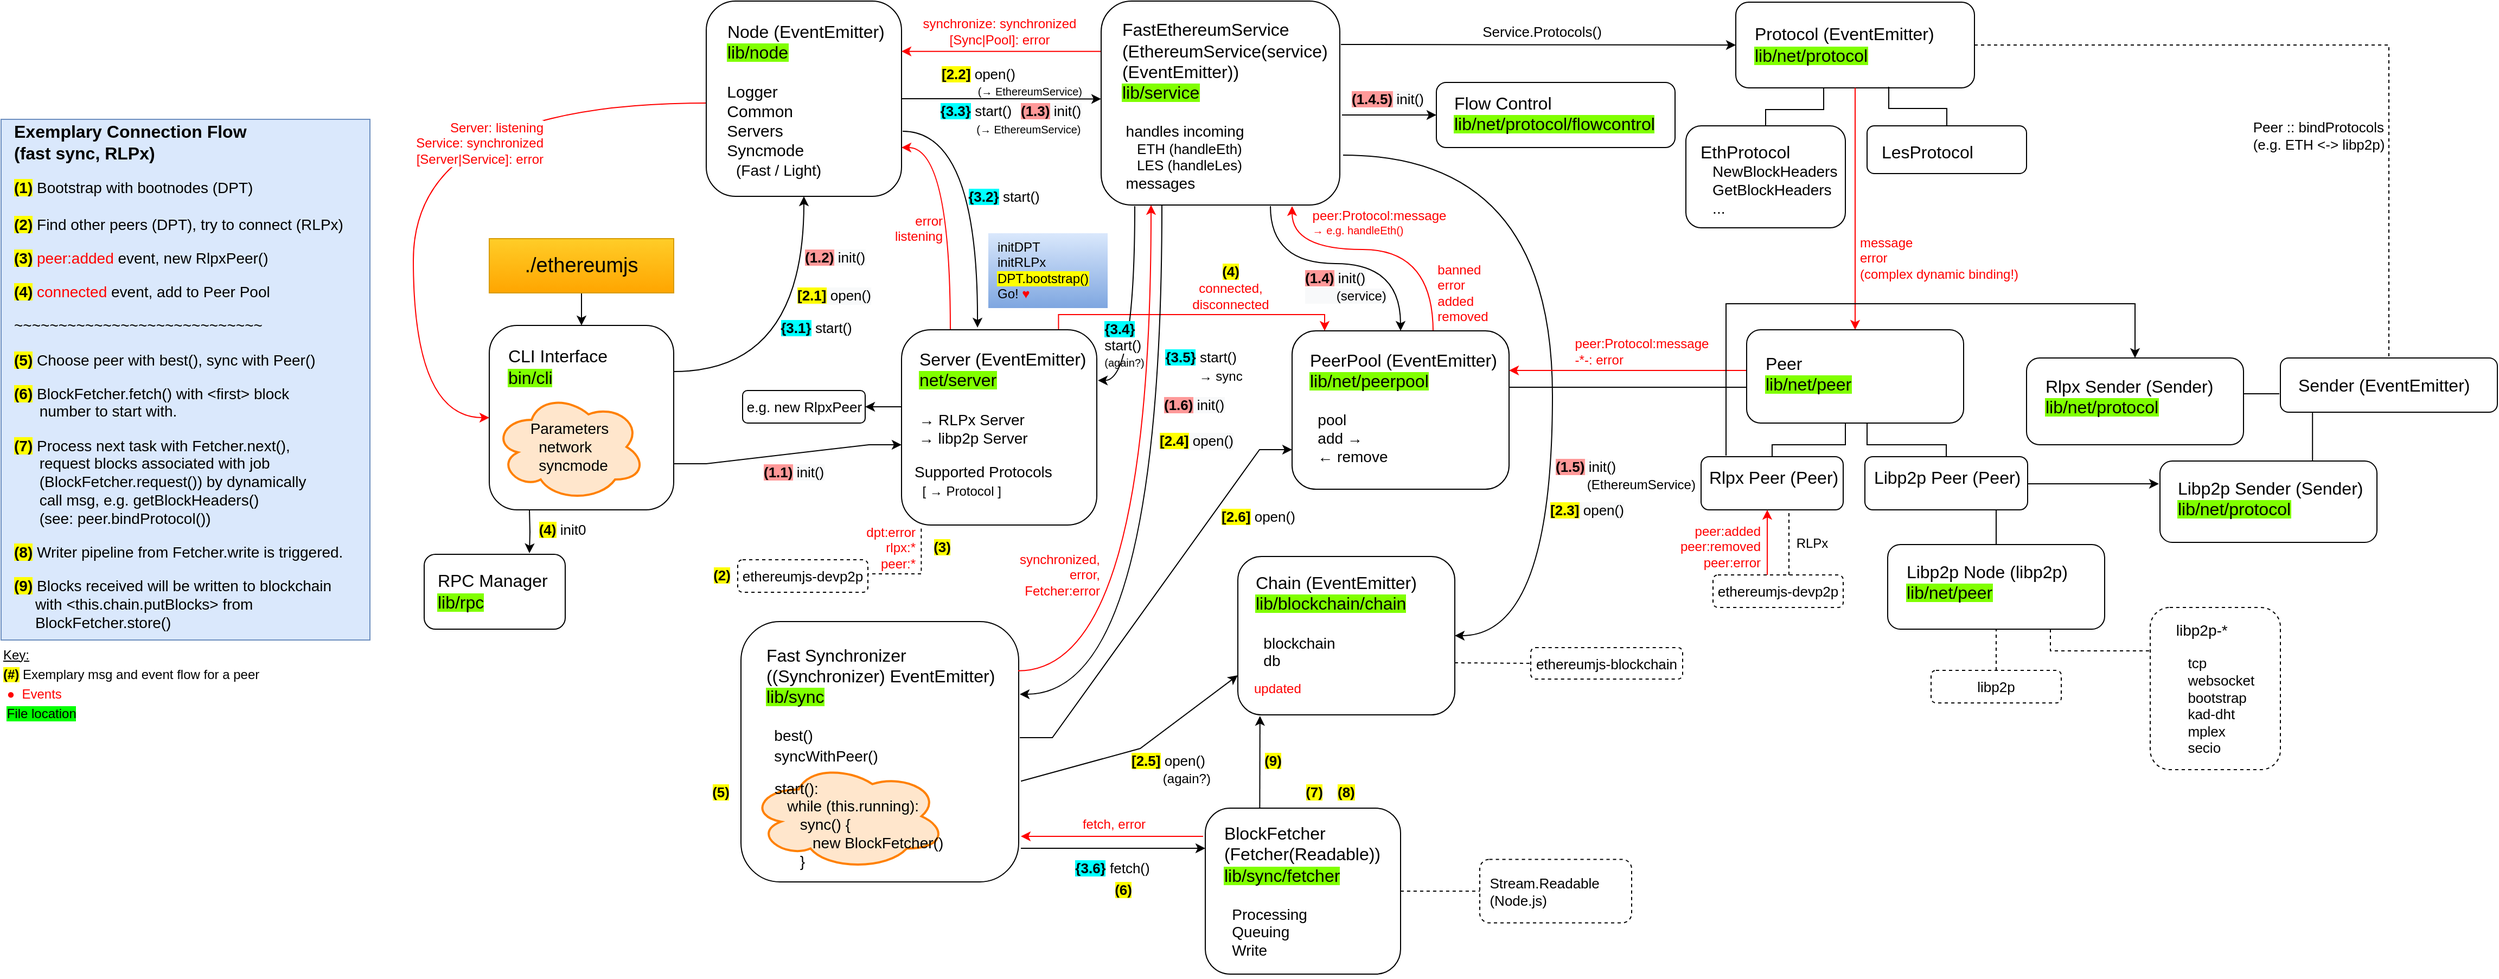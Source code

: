 <mxfile version="13.2.6" type="google"><diagram id="ZpwmaRQ8JyQAywGu0rjP" name="diagram"><mxGraphModel dx="1458" dy="832" grid="1" gridSize="10" guides="1" tooltips="1" connect="1" arrows="1" fold="1" page="1" pageScale="1" pageWidth="1100" pageHeight="850" math="0" shadow="0"><root><mxCell id="0"/><mxCell id="1" parent="0"/><mxCell id="lCzlWkpQQUXy2onL9oBf-65" style="edgeStyle=orthogonalEdgeStyle;curved=1;rounded=0;orthogonalLoop=1;jettySize=auto;html=1;entryX=1;entryY=0.75;entryDx=0;entryDy=0;startArrow=none;startFill=0;endArrow=classic;endFill=1;strokeColor=#FF0000;strokeWidth=1;exitX=0.25;exitY=0;exitDx=0;exitDy=0;" parent="1" source="lCzlWkpQQUXy2onL9oBf-54" target="lCzlWkpQQUXy2onL9oBf-31" edge="1"><mxGeometry relative="1" as="geometry"/></mxCell><mxCell id="lCzlWkpQQUXy2onL9oBf-144" style="edgeStyle=orthogonalEdgeStyle;rounded=0;orthogonalLoop=1;jettySize=auto;html=1;entryX=0.25;entryY=0;entryDx=0;entryDy=0;startArrow=none;startFill=0;endArrow=classic;endFill=1;strokeColor=#FF0000;strokeWidth=1;exitX=0.804;exitY=-0.002;exitDx=0;exitDy=0;exitPerimeter=0;" parent="1" source="lCzlWkpQQUXy2onL9oBf-54" edge="1"><mxGeometry relative="1" as="geometry"><Array as="points"><mxPoint x="1005" y="350"/><mxPoint x="1250" y="350"/></Array><mxPoint x="1005" y="364" as="sourcePoint"/><mxPoint x="1250" y="365" as="targetPoint"/></mxGeometry></mxCell><mxCell id="lCzlWkpQQUXy2onL9oBf-54" value="" style="rounded=1;whiteSpace=wrap;html=1;shadow=0;glass=0;comic=0;strokeWidth=1;" parent="1" vertex="1"><mxGeometry x="860" y="364" width="180" height="180" as="geometry"/></mxCell><mxCell id="lCzlWkpQQUXy2onL9oBf-29" style="edgeStyle=orthogonalEdgeStyle;rounded=0;orthogonalLoop=1;jettySize=auto;html=1;exitX=0.5;exitY=1;exitDx=0;exitDy=0;strokeWidth=1;" parent="1" edge="1"><mxGeometry relative="1" as="geometry"><mxPoint x="517" y="570" as="targetPoint"/><mxPoint x="517" y="530" as="sourcePoint"/></mxGeometry></mxCell><mxCell id="lCzlWkpQQUXy2onL9oBf-33" style="edgeStyle=orthogonalEdgeStyle;rounded=0;orthogonalLoop=1;jettySize=auto;html=1;entryX=0.5;entryY=1;entryDx=0;entryDy=0;strokeWidth=1;curved=1;exitX=1;exitY=0.25;exitDx=0;exitDy=0;" parent="1" source="lCzlWkpQQUXy2onL9oBf-22" target="lCzlWkpQQUXy2onL9oBf-31" edge="1"><mxGeometry relative="1" as="geometry"/></mxCell><mxCell id="lCzlWkpQQUXy2onL9oBf-59" style="edgeStyle=entityRelationEdgeStyle;rounded=0;orthogonalLoop=1;jettySize=auto;html=1;startArrow=none;startFill=0;endArrow=classic;endFill=1;strokeColor=#000000;strokeWidth=1;exitX=1;exitY=0.75;exitDx=0;exitDy=0;" parent="1" source="lCzlWkpQQUXy2onL9oBf-22" edge="1"><mxGeometry relative="1" as="geometry"><mxPoint x="860" y="470" as="targetPoint"/></mxGeometry></mxCell><mxCell id="lCzlWkpQQUXy2onL9oBf-22" value="" style="rounded=1;whiteSpace=wrap;html=1;shadow=0;glass=0;comic=0;strokeWidth=1;" parent="1" vertex="1"><mxGeometry x="480" y="360" width="170" height="170" as="geometry"/></mxCell><mxCell id="lCzlWkpQQUXy2onL9oBf-4" value="" style="rounded=0;whiteSpace=wrap;html=1;fillColor=#dae8fc;strokeColor=#6c8ebf;" parent="1" vertex="1"><mxGeometry x="30" y="170" width="340" height="480" as="geometry"/></mxCell><mxCell id="lCzlWkpQQUXy2onL9oBf-1" value="&lt;font&gt;&lt;b&gt;&lt;font style=&quot;font-size: 16px&quot;&gt;Exemplary Connection Flow&lt;br&gt;(fast sync, RLPx)&lt;/font&gt;&lt;/b&gt;&lt;br&gt;&lt;br&gt;&lt;b style=&quot;font-size: 14px ; background-color: rgb(255 , 255 , 0)&quot;&gt;(1)&lt;/b&gt;&lt;span style=&quot;font-size: 14px&quot;&gt;&amp;nbsp;Bootstrap with bootnodes (DPT)&lt;/span&gt;&lt;br&gt;&lt;b style=&quot;font-size: 14px ; background-color: rgb(255 , 255 , 0)&quot;&gt;&lt;br&gt;(2)&lt;/b&gt;&lt;span style=&quot;font-size: 14px&quot;&gt;&amp;nbsp;Find other peers (DPT), try to connect (RLPx)&lt;/span&gt;&lt;br&gt;&lt;br&gt;&lt;b style=&quot;font-size: 14px ; background-color: rgb(255 , 255 , 0)&quot;&gt;(3)&lt;/b&gt;&lt;span style=&quot;font-size: 14px&quot;&gt;&amp;nbsp;&lt;/span&gt;&lt;font color=&quot;#ff0000&quot; style=&quot;font-size: 14px&quot;&gt;peer:added&lt;/font&gt;&lt;span style=&quot;font-size: 14px&quot;&gt; event, new RlpxPeer()&lt;/span&gt;&lt;br&gt;&lt;br&gt;&lt;b style=&quot;font-size: 14px ; background-color: rgb(255 , 255 , 0)&quot;&gt;(4)&lt;/b&gt;&lt;span style=&quot;font-size: 14px&quot;&gt;&amp;nbsp;&lt;/span&gt;&lt;font color=&quot;#ff0000&quot; style=&quot;font-size: 14px&quot;&gt;connected&lt;/font&gt;&lt;span style=&quot;font-size: 14px&quot;&gt; event, add to Peer Pool&lt;/span&gt;&lt;br&gt;&lt;br&gt;&lt;span style=&quot;font-size: 14px&quot;&gt;~~~~~~~~~~~~~~~~~~~~~~~~~~~~&lt;br&gt;&lt;/span&gt;&lt;br&gt;&lt;b style=&quot;font-size: 14px ; background-color: rgb(255 , 255 , 0)&quot;&gt;(5)&lt;/b&gt;&lt;span style=&quot;font-size: 14px&quot;&gt; Choose peer with best(), sync with Peer()&lt;/span&gt;&lt;br&gt;&lt;br&gt;&lt;b style=&quot;font-size: 14px ; background-color: rgb(255 , 255 , 0)&quot;&gt;(6)&lt;/b&gt;&lt;span style=&quot;font-size: 14px&quot;&gt; BlockFetcher.fetch() with &amp;lt;first&amp;gt; block&lt;br&gt;&amp;nbsp; &amp;nbsp; &amp;nbsp; number&amp;nbsp;&lt;/span&gt;&lt;span style=&quot;font-size: 14px&quot;&gt;to start with.&lt;/span&gt;&lt;br&gt;&lt;br&gt;&lt;span style=&quot;font-size: 14px ; background-color: rgb(255 , 255 , 0)&quot;&gt;&lt;b&gt;(7)&lt;/b&gt;&lt;/span&gt;&lt;span style=&quot;font-size: 14px&quot;&gt; Process next task with Fetcher.next(),&lt;/span&gt;&lt;br&gt;&lt;span style=&quot;font-size: 14px&quot;&gt;&amp;nbsp; &amp;nbsp; &amp;nbsp; request blocks associated with job&lt;/span&gt;&lt;br&gt;&lt;span style=&quot;font-size: 14px&quot;&gt;&amp;nbsp; &amp;nbsp; &amp;nbsp; (BlockFetcher.request()) by dynamically&lt;/span&gt;&lt;br&gt;&lt;span style=&quot;font-size: 14px&quot;&gt;&amp;nbsp; &amp;nbsp; &amp;nbsp; call msg, e.g. getBlockHeaders()&lt;/span&gt;&lt;br&gt;&lt;span style=&quot;font-size: 14px&quot;&gt;&amp;nbsp; &amp;nbsp; &amp;nbsp; (see: peer.bindProtocol())&lt;/span&gt;&lt;br&gt;&lt;br&gt;&lt;b style=&quot;font-size: 14px ; background-color: rgb(255 , 255 , 0)&quot;&gt;(8)&lt;/b&gt;&lt;span style=&quot;font-size: 14px&quot;&gt; Writer pipeline from Fetcher.write is triggered.&lt;/span&gt;&lt;br&gt;&lt;br&gt;&lt;b style=&quot;font-size: 14px ; background-color: rgb(255 , 255 , 0)&quot;&gt;(9)&lt;/b&gt;&lt;span style=&quot;font-size: 14px&quot;&gt; Blocks received will be written to blockchain&lt;/span&gt;&lt;br&gt;&lt;span style=&quot;font-size: 14px&quot;&gt;&amp;nbsp; &amp;nbsp; &amp;nbsp;with &amp;lt;this.chain.putBlocks&amp;gt; from&lt;/span&gt;&lt;br&gt;&lt;span style=&quot;font-size: 14px&quot;&gt;&amp;nbsp; &amp;nbsp; &amp;nbsp;BlockFetcher.store()&lt;/span&gt;&lt;br&gt;&lt;/font&gt;" style="text;html=1;align=left;verticalAlign=middle;resizable=0;points=[];autosize=1;" parent="1" vertex="1"><mxGeometry x="40" y="192" width="320" height="430" as="geometry"/></mxCell><mxCell id="lCzlWkpQQUXy2onL9oBf-6" style="edgeStyle=orthogonalEdgeStyle;rounded=0;orthogonalLoop=1;jettySize=auto;html=1;" parent="1" source="lCzlWkpQQUXy2onL9oBf-5" edge="1"><mxGeometry relative="1" as="geometry"><mxPoint x="565" y="360" as="targetPoint"/></mxGeometry></mxCell><mxCell id="lCzlWkpQQUXy2onL9oBf-5" value="&lt;font style=&quot;font-size: 19px&quot;&gt;./ethereumjs&lt;/font&gt;" style="rounded=0;whiteSpace=wrap;html=1;fillColor=#ffcd28;gradientColor=#ffa500;strokeColor=#d79b00;" parent="1" vertex="1"><mxGeometry x="480" y="280" width="170" height="50" as="geometry"/></mxCell><mxCell id="lCzlWkpQQUXy2onL9oBf-17" value="&lt;div style=&quot;text-align: left ; font-size: 14px&quot;&gt;&lt;font style=&quot;font-size: 14px&quot;&gt;&lt;font style=&quot;font-size: 14px&quot;&gt;Parameters&lt;/font&gt;&lt;/font&gt;&lt;/div&gt;&lt;div style=&quot;text-align: left ; font-size: 14px&quot;&gt;&lt;span&gt;&amp;nbsp; network&lt;/span&gt;&lt;/div&gt;&lt;div style=&quot;text-align: left ; font-size: 14px&quot;&gt;&lt;font style=&quot;font-size: 14px&quot;&gt;&amp;nbsp; syncmode&lt;/font&gt;&lt;/div&gt;" style="ellipse;shape=cloud;whiteSpace=wrap;html=1;rounded=1;shadow=0;glass=0;comic=0;strokeColor=#FF8000;strokeWidth=2;fillColor=#FFE6CC;gradientColor=none;gradientDirection=north;" parent="1" vertex="1"><mxGeometry x="484" y="422" width="140" height="100" as="geometry"/></mxCell><mxCell id="lCzlWkpQQUXy2onL9oBf-19" value="&lt;span style=&quot;font-size: 16px&quot;&gt;&amp;nbsp;CLI Interface&lt;/span&gt;&lt;br style=&quot;font-size: 16px&quot;&gt;&lt;span style=&quot;font-size: 16px&quot;&gt;&amp;nbsp;&lt;/span&gt;&lt;span style=&quot;font-size: 16px ; background-color: rgb(128 , 255 , 0)&quot;&gt;bin/cli&lt;/span&gt;" style="text;html=1;align=left;verticalAlign=middle;resizable=0;points=[];autosize=1;" parent="1" vertex="1"><mxGeometry x="491" y="378" width="110" height="40" as="geometry"/></mxCell><mxCell id="lCzlWkpQQUXy2onL9oBf-25" value="" style="rounded=1;whiteSpace=wrap;html=1;shadow=0;glass=0;comic=0;strokeWidth=1;" parent="1" vertex="1"><mxGeometry x="420" y="571" width="130" height="69" as="geometry"/></mxCell><mxCell id="lCzlWkpQQUXy2onL9oBf-26" value="&lt;span style=&quot;font-size: 16px&quot;&gt;&amp;nbsp;RPC Manager&lt;/span&gt;&lt;br style=&quot;font-size: 16px&quot;&gt;&lt;span style=&quot;font-size: 16px&quot;&gt;&amp;nbsp;&lt;/span&gt;&lt;span style=&quot;font-size: 16px ; background-color: rgb(128 , 255 , 0)&quot;&gt;lib/rpc&lt;/span&gt;" style="text;html=1;align=left;verticalAlign=middle;resizable=0;points=[];autosize=1;" parent="1" vertex="1"><mxGeometry x="426" y="585" width="120" height="40" as="geometry"/></mxCell><mxCell id="lCzlWkpQQUXy2onL9oBf-30" value="&lt;font style=&quot;font-size: 13px&quot;&gt;&lt;b style=&quot;background-color: rgb(255 , 255 , 0)&quot;&gt;(4)&lt;/b&gt; init0&lt;/font&gt;" style="text;html=1;align=center;verticalAlign=middle;resizable=0;points=[];autosize=1;" parent="1" vertex="1"><mxGeometry x="517" y="538" width="60" height="20" as="geometry"/></mxCell><mxCell id="lCzlWkpQQUXy2onL9oBf-34" style="edgeStyle=orthogonalEdgeStyle;curved=1;rounded=0;orthogonalLoop=1;jettySize=auto;html=1;entryX=0;entryY=0.5;entryDx=0;entryDy=0;strokeWidth=1;strokeColor=#FF0000;" parent="1" source="lCzlWkpQQUXy2onL9oBf-31" target="lCzlWkpQQUXy2onL9oBf-22" edge="1"><mxGeometry relative="1" as="geometry"><Array as="points"><mxPoint x="410" y="155"/><mxPoint x="410" y="445"/></Array></mxGeometry></mxCell><mxCell id="lCzlWkpQQUXy2onL9oBf-37" value="&lt;div style=&quot;font-size: 12px;&quot;&gt;&lt;span style=&quot;color: rgb(255 , 0 , 0)&quot;&gt;Server: listening&lt;/span&gt;&lt;/div&gt;&lt;font color=&quot;#ff0000&quot; style=&quot;font-size: 12px;&quot;&gt;&lt;div&gt;Service: synchronized&lt;/div&gt;&lt;div&gt;[Server|Service]: error&lt;/div&gt;&lt;/font&gt;" style="edgeLabel;html=1;align=right;verticalAlign=middle;resizable=0;points=[];labelBackgroundColor=#FFFFFF;" parent="lCzlWkpQQUXy2onL9oBf-34" vertex="1" connectable="0"><mxGeometry x="-0.343" y="41" relative="1" as="geometry"><mxPoint x="57" y="-4" as="offset"/></mxGeometry></mxCell><mxCell id="Ao6az7L0VcGF5OCXkC4b-16" style="edgeStyle=orthogonalEdgeStyle;rounded=0;orthogonalLoop=1;jettySize=auto;html=1;entryX=0;entryY=0.48;entryDx=0;entryDy=0;entryPerimeter=0;" parent="1" source="lCzlWkpQQUXy2onL9oBf-31" target="lCzlWkpQQUXy2onL9oBf-91" edge="1"><mxGeometry relative="1" as="geometry"><mxPoint x="1040" y="151.0" as="targetPoint"/></mxGeometry></mxCell><mxCell id="lCzlWkpQQUXy2onL9oBf-31" value="" style="rounded=1;whiteSpace=wrap;html=1;shadow=0;glass=0;comic=0;strokeWidth=1;" parent="1" vertex="1"><mxGeometry x="680" y="61" width="180" height="180" as="geometry"/></mxCell><mxCell id="lCzlWkpQQUXy2onL9oBf-64" style="edgeStyle=orthogonalEdgeStyle;curved=1;rounded=0;orthogonalLoop=1;jettySize=auto;html=1;entryX=0.35;entryY=-0.017;entryDx=0;entryDy=0;startArrow=none;startFill=0;endArrow=classic;endFill=1;strokeColor=#000000;strokeWidth=1;entryPerimeter=0;exitX=1.006;exitY=0.667;exitDx=0;exitDy=0;exitPerimeter=0;" parent="1" source="lCzlWkpQQUXy2onL9oBf-31" edge="1"><mxGeometry relative="1" as="geometry"><mxPoint x="860" y="163" as="sourcePoint"/><mxPoint x="930" y="361.94" as="targetPoint"/></mxGeometry></mxCell><mxCell id="lCzlWkpQQUXy2onL9oBf-32" value="&lt;span style=&quot;font-size: 16px&quot;&gt;&amp;nbsp;Node (EventEmitter)&lt;br&gt;&amp;nbsp;&lt;/span&gt;&lt;span style=&quot;font-size: 16px ; background-color: rgb(128 , 255 , 0)&quot;&gt;lib/node&lt;br&gt;&lt;/span&gt;&lt;span style=&quot;font-size: 15px&quot;&gt;&amp;nbsp;&lt;br&gt;&amp;nbsp;Logger&lt;br&gt;&amp;nbsp;Common&lt;br&gt;&amp;nbsp;Servers&lt;br&gt;&amp;nbsp;Syncmode&lt;br&gt;&amp;nbsp; &amp;nbsp;&lt;/span&gt;&lt;font style=&quot;font-size: 14px&quot;&gt;(Fast / Light)&lt;/font&gt;&lt;br&gt;&lt;span style=&quot;font-size: 16px ; background-color: rgb(128 , 255 , 0)&quot;&gt;&lt;br&gt;&lt;/span&gt;" style="text;html=1;align=left;verticalAlign=middle;resizable=0;points=[];autosize=1;" parent="1" vertex="1"><mxGeometry x="693" y="92" width="160" height="140" as="geometry"/></mxCell><mxCell id="lCzlWkpQQUXy2onL9oBf-38" value="&lt;p style=&quot;line-height: 130%&quot;&gt;&lt;/p&gt;&lt;div style=&quot;text-align: left ; font-size: 13px&quot;&gt;&lt;b style=&quot;background-color: rgb(0 , 255 , 255)&quot;&gt;{3.1}&lt;/b&gt;&lt;span&gt; start()&lt;/span&gt;&lt;br&gt;&lt;/div&gt;&lt;p&gt;&lt;/p&gt;" style="text;html=1;align=center;verticalAlign=middle;resizable=0;points=[];autosize=1;" parent="1" vertex="1"><mxGeometry x="741" y="342" width="80" height="40" as="geometry"/></mxCell><mxCell id="lCzlWkpQQUXy2onL9oBf-40" value="&lt;b style=&quot;color: rgb(0 , 0 , 0) ; font-family: &amp;#34;helvetica&amp;#34; ; font-size: 13px ; font-style: normal ; letter-spacing: normal ; text-align: left ; text-indent: 0px ; text-transform: none ; word-spacing: 0px ; background-color: rgb(255 , 153 , 153)&quot;&gt;(1.2)&lt;/b&gt;&lt;span style=&quot;color: rgb(0 , 0 , 0) ; font-family: &amp;#34;helvetica&amp;#34; ; font-size: 13px ; font-style: normal ; font-weight: 400 ; letter-spacing: normal ; text-align: left ; text-indent: 0px ; text-transform: none ; word-spacing: 0px ; background-color: rgb(248 , 249 , 250) ; display: inline ; float: none&quot;&gt;&lt;span&gt;&amp;nbsp;&lt;/span&gt;init()&lt;/span&gt;" style="text;whiteSpace=wrap;html=1;" parent="1" vertex="1"><mxGeometry x="769" y="283" width="80" height="30" as="geometry"/></mxCell><mxCell id="lCzlWkpQQUXy2onL9oBf-41" value="&lt;meta charset=&quot;utf-8&quot;&gt;&lt;div style=&quot;color: rgb(0, 0, 0); font-family: helvetica; font-style: normal; font-weight: 400; letter-spacing: normal; text-indent: 0px; text-transform: none; word-spacing: 0px; background-color: rgb(248, 249, 250); text-align: left; font-size: 13px;&quot;&gt;&lt;span&gt;&lt;font style=&quot;font-size: 13px&quot;&gt;&lt;b style=&quot;background-color: rgb(255 , 255 , 0)&quot;&gt;[2.1]&lt;/b&gt;&lt;span&gt;&amp;nbsp;&lt;/span&gt;open()&lt;/font&gt;&lt;/span&gt;&lt;/div&gt;&lt;br class=&quot;Apple-interchange-newline&quot;&gt;" style="text;whiteSpace=wrap;html=1;" parent="1" vertex="1"><mxGeometry x="762" y="318" width="90" height="40" as="geometry"/></mxCell><mxCell id="lCzlWkpQQUXy2onL9oBf-51" value="&lt;p style=&quot;line-height: 150%&quot;&gt;&lt;u&gt;Key:&lt;/u&gt;&lt;br&gt;&lt;span style=&quot;background-color: rgb(255 , 255 , 0)&quot;&gt;&lt;b&gt;(#)&lt;/b&gt;&lt;/span&gt;&amp;nbsp;Exemplary msg and event flow for a peer&lt;br&gt;&lt;font color=&quot;#ff0000&quot;&gt;&amp;nbsp;●&amp;nbsp; Events&lt;br&gt;&amp;nbsp;&lt;/font&gt;&lt;span style=&quot;background-color: rgb(0 , 255 , 0)&quot;&gt;File location&lt;/span&gt;&lt;br&gt;&lt;/p&gt;" style="text;html=1;align=left;verticalAlign=middle;resizable=0;points=[];autosize=1;fontSize=12;" parent="1" vertex="1"><mxGeometry x="30" y="640" width="250" height="100" as="geometry"/></mxCell><mxCell id="lCzlWkpQQUXy2onL9oBf-58" style="edgeStyle=orthogonalEdgeStyle;curved=1;rounded=0;orthogonalLoop=1;jettySize=auto;html=1;entryX=1;entryY=0.5;entryDx=0;entryDy=0;endArrow=classic;endFill=1;strokeColor=#000000;strokeWidth=1;startArrow=none;startFill=0;" parent="1" target="lCzlWkpQQUXy2onL9oBf-57" edge="1"><mxGeometry relative="1" as="geometry"><mxPoint x="860" y="435" as="sourcePoint"/><Array as="points"><mxPoint x="860" y="435"/><mxPoint x="860" y="435"/></Array></mxGeometry></mxCell><mxCell id="lCzlWkpQQUXy2onL9oBf-52" value="&lt;span style=&quot;font-size: 16px&quot;&gt;&amp;nbsp;Server (EventEmitter)&lt;br&gt;&amp;nbsp;&lt;/span&gt;&lt;span style=&quot;font-size: 16px ; background-color: rgb(128 , 255 , 0)&quot;&gt;net/server&lt;br&gt;&lt;/span&gt;&lt;span style=&quot;font-size: 15px&quot;&gt;&amp;nbsp;&lt;/span&gt;&lt;br&gt;&lt;span style=&quot;font-size: 15px&quot;&gt;&amp;nbsp;&lt;/span&gt;&lt;font style=&quot;font-size: 14px&quot;&gt;→&amp;nbsp;RLPx Server&lt;br&gt;&amp;nbsp;→&amp;nbsp;libp2p Server&lt;/font&gt;&lt;br&gt;&lt;br&gt;&lt;font style=&quot;font-size: 14px&quot;&gt;Supported Protocols&lt;br&gt;&amp;nbsp;&lt;/font&gt; [&amp;nbsp;→ Protocol ]&lt;br&gt;&lt;span style=&quot;font-size: 16px ; background-color: rgb(128 , 255 , 0)&quot;&gt;&lt;br&gt;&lt;br&gt;&lt;/span&gt;" style="text;html=1;align=left;verticalAlign=middle;resizable=0;points=[];autosize=1;" parent="1" vertex="1"><mxGeometry x="870" y="395" width="170" height="150" as="geometry"/></mxCell><mxCell id="lCzlWkpQQUXy2onL9oBf-57" value="&lt;font style=&quot;font-size: 13px&quot;&gt;e.g. new RlpxPeer&lt;/font&gt;" style="rounded=1;whiteSpace=wrap;html=1;shadow=0;glass=0;comic=0;strokeWidth=1;" parent="1" vertex="1"><mxGeometry x="713.5" y="420" width="113" height="30" as="geometry"/></mxCell><mxCell id="lCzlWkpQQUXy2onL9oBf-62" value="&lt;b style=&quot;color: rgb(0 , 0 , 0) ; font-family: &amp;#34;helvetica&amp;#34; ; font-size: 13px ; font-style: normal ; letter-spacing: normal ; text-align: left ; text-indent: 0px ; text-transform: none ; word-spacing: 0px ; background-color: rgb(255 , 153 , 153)&quot;&gt;(1.1)&lt;/b&gt;&lt;span style=&quot;color: rgb(0 , 0 , 0) ; font-family: &amp;#34;helvetica&amp;#34; ; font-size: 13px ; font-style: normal ; font-weight: 400 ; letter-spacing: normal ; text-align: left ; text-indent: 0px ; text-transform: none ; word-spacing: 0px ; background-color: rgb(248 , 249 , 250) ; display: inline ; float: none&quot;&gt;&lt;span&gt;&amp;nbsp;&lt;/span&gt;init()&lt;/span&gt;" style="text;whiteSpace=wrap;html=1;" parent="1" vertex="1"><mxGeometry x="731" y="481" width="80" height="30" as="geometry"/></mxCell><mxCell id="lCzlWkpQQUXy2onL9oBf-68" value="&lt;p style=&quot;line-height: 130%&quot;&gt;&lt;/p&gt;&lt;div style=&quot;text-align: left ; font-size: 13px&quot;&gt;&lt;b style=&quot;background-color: rgb(0 , 255 , 255)&quot;&gt;{3.2}&lt;/b&gt;&lt;span&gt; start()&lt;/span&gt;&lt;br&gt;&lt;/div&gt;&lt;p&gt;&lt;/p&gt;" style="text;html=1;align=center;verticalAlign=middle;resizable=0;points=[];autosize=1;" parent="1" vertex="1"><mxGeometry x="914" y="221" width="80" height="40" as="geometry"/></mxCell><mxCell id="lCzlWkpQQUXy2onL9oBf-80" style="edgeStyle=orthogonalEdgeStyle;rounded=0;orthogonalLoop=1;jettySize=auto;html=1;startArrow=none;startFill=0;endArrow=none;endFill=0;strokeColor=#000000;strokeWidth=1;dashed=1;exitX=1;exitY=0.5;exitDx=0;exitDy=0;entryX=1.078;entryY=0.12;entryDx=0;entryDy=0;entryPerimeter=0;" parent="1" source="lCzlWkpQQUXy2onL9oBf-77" target="lCzlWkpQQUXy2onL9oBf-82" edge="1"><mxGeometry relative="1" as="geometry"><mxPoint x="880" y="540" as="targetPoint"/><Array as="points"><mxPoint x="840" y="589"/><mxPoint x="880" y="589"/></Array></mxGeometry></mxCell><mxCell id="lCzlWkpQQUXy2onL9oBf-77" value="&lt;font style=&quot;font-size: 13px&quot;&gt;ethereumjs-devp2p&lt;/font&gt;" style="rounded=1;whiteSpace=wrap;html=1;shadow=0;glass=0;comic=0;labelBackgroundColor=#FFFFFF;strokeColor=#000000;strokeWidth=1;fillColor=#ffffff;gradientColor=none;dashed=1;" parent="1" vertex="1"><mxGeometry x="709" y="576" width="120" height="30" as="geometry"/></mxCell><mxCell id="lCzlWkpQQUXy2onL9oBf-78" value="&lt;font style=&quot;font-size: 13px&quot;&gt;&lt;b style=&quot;background-color: rgb(255 , 255 , 0)&quot;&gt;(2)&lt;/b&gt;&lt;/font&gt;" style="text;html=1;align=center;verticalAlign=middle;resizable=0;points=[];autosize=1;" parent="1" vertex="1"><mxGeometry x="679" y="580" width="30" height="20" as="geometry"/></mxCell><mxCell id="lCzlWkpQQUXy2onL9oBf-82" value="&lt;font style=&quot;font-size: 12px&quot;&gt;&lt;span style=&quot;color: rgb(255 , 0 , 0) ; background-color: rgb(255 , 255 , 255)&quot;&gt;dpt:error&lt;/span&gt;&lt;br style=&quot;color: rgb(255 , 0 , 0) ; background-color: rgb(255 , 255 , 255)&quot;&gt;&lt;span style=&quot;color: rgb(255 , 0 , 0) ; background-color: rgb(255 , 255 , 255)&quot;&gt;rlpx:*&lt;/span&gt;&lt;br style=&quot;color: rgb(255 , 0 , 0) ; background-color: rgb(255 , 255 , 255)&quot;&gt;&lt;span style=&quot;color: rgb(255 , 0 , 0) ; background-color: rgb(255 , 255 , 255)&quot;&gt;peer:*&lt;/span&gt;&lt;/font&gt;" style="text;html=1;align=right;verticalAlign=middle;resizable=0;points=[];autosize=1;" parent="1" vertex="1"><mxGeometry x="813.5" y="540" width="60" height="50" as="geometry"/></mxCell><mxCell id="lCzlWkpQQUXy2onL9oBf-86" value="" style="group" parent="1" vertex="1" connectable="0"><mxGeometry x="678" y="633" width="290" height="240" as="geometry"/></mxCell><mxCell id="lCzlWkpQQUXy2onL9oBf-69" value="" style="rounded=1;whiteSpace=wrap;html=1;shadow=0;glass=0;comic=0;labelBackgroundColor=#FFFFFF;strokeWidth=1;" parent="lCzlWkpQQUXy2onL9oBf-86" vertex="1"><mxGeometry x="34" width="256" height="240" as="geometry"/></mxCell><mxCell id="lCzlWkpQQUXy2onL9oBf-71" value="&lt;span style=&quot;font-size: 16px&quot;&gt;&amp;nbsp;Fast Synchronizer&lt;br&gt;&amp;nbsp;((Synchronizer) EventEmitter)&lt;br&gt;&amp;nbsp;&lt;/span&gt;&lt;span style=&quot;font-size: 16px ; background-color: rgb(128 , 255 , 0)&quot;&gt;lib/sync&lt;br&gt;&lt;/span&gt;&lt;span style=&quot;font-size: 15px&quot;&gt;&amp;nbsp;&lt;/span&gt;&lt;font style=&quot;font-size: 14px&quot;&gt;&lt;br&gt;&amp;nbsp; &amp;nbsp;best()&lt;br&gt;&lt;font style=&quot;font-size: 14px&quot;&gt;&amp;nbsp; &amp;nbsp;syncWithPeer()&lt;/font&gt;&lt;/font&gt;&lt;span style=&quot;font-size: 16px ; background-color: rgb(128 , 255 , 0)&quot;&gt;&lt;br&gt;&lt;/span&gt;" style="text;html=1;align=left;verticalAlign=middle;resizable=0;points=[];autosize=1;" parent="lCzlWkpQQUXy2onL9oBf-86" vertex="1"><mxGeometry x="51" y="27" width="230" height="100" as="geometry"/></mxCell><mxCell id="lCzlWkpQQUXy2onL9oBf-72" value="" style="ellipse;shape=cloud;whiteSpace=wrap;html=1;rounded=1;shadow=0;glass=0;comic=0;labelBackgroundColor=#FFFFFF;strokeColor=#FF8000;strokeWidth=2;fillColor=#FFE6CC;gradientColor=none;align=left;" parent="lCzlWkpQQUXy2onL9oBf-86" vertex="1"><mxGeometry x="42" y="130" width="181" height="99" as="geometry"/></mxCell><mxCell id="lCzlWkpQQUXy2onL9oBf-74" value="&lt;font style=&quot;font-size: 14px&quot;&gt;start():&lt;br&gt;&amp;nbsp; &amp;nbsp;while (this.running):&lt;br&gt;&amp;nbsp; &amp;nbsp; &amp;nbsp; sync() {&lt;br&gt;&amp;nbsp; &amp;nbsp; &amp;nbsp; &amp;nbsp; &amp;nbsp;new BlockFetcher()&lt;br&gt;&amp;nbsp; &amp;nbsp; &amp;nbsp;&amp;nbsp;}&lt;/font&gt;" style="text;html=1;align=left;verticalAlign=middle;resizable=0;points=[];autosize=1;" parent="lCzlWkpQQUXy2onL9oBf-86" vertex="1"><mxGeometry x="63" y="147" width="170" height="80" as="geometry"/></mxCell><mxCell id="lCzlWkpQQUXy2onL9oBf-76" value="&lt;font style=&quot;font-size: 13px&quot;&gt;&lt;b style=&quot;background-color: rgb(255 , 255 , 0)&quot;&gt;(5)&lt;/b&gt;&lt;/font&gt;" style="text;html=1;align=center;verticalAlign=middle;resizable=0;points=[];autosize=1;" parent="lCzlWkpQQUXy2onL9oBf-86" vertex="1"><mxGeometry y="147" width="30" height="20" as="geometry"/></mxCell><mxCell id="lCzlWkpQQUXy2onL9oBf-88" value="&lt;font style=&quot;font-size: 13px&quot;&gt;&lt;b style=&quot;background-color: rgb(255 , 255 , 0)&quot;&gt;(3)&lt;/b&gt;&lt;/font&gt;" style="text;html=1;align=center;verticalAlign=middle;resizable=0;points=[];autosize=1;" parent="1" vertex="1"><mxGeometry x="882" y="554" width="30" height="20" as="geometry"/></mxCell><mxCell id="Ao6az7L0VcGF5OCXkC4b-22" style="edgeStyle=orthogonalEdgeStyle;curved=1;rounded=0;orthogonalLoop=1;jettySize=auto;html=1;entryX=0.681;entryY=1.06;entryDx=0;entryDy=0;entryPerimeter=0;strokeColor=#000000;startArrow=classic;startFill=1;endArrow=none;endFill=0;" parent="1" source="lCzlWkpQQUXy2onL9oBf-89" target="lCzlWkpQQUXy2onL9oBf-92" edge="1"><mxGeometry relative="1" as="geometry"/></mxCell><mxCell id="Ao6az7L0VcGF5OCXkC4b-23" style="edgeStyle=orthogonalEdgeStyle;curved=1;rounded=0;orthogonalLoop=1;jettySize=auto;html=1;strokeColor=#FF0000;startArrow=none;startFill=0;endArrow=classic;endFill=1;exitX=0.65;exitY=0.007;exitDx=0;exitDy=0;exitPerimeter=0;" parent="1" source="lCzlWkpQQUXy2onL9oBf-89" edge="1"><mxGeometry relative="1" as="geometry"><mxPoint x="1220" y="250" as="targetPoint"/><mxPoint x="1350" y="360" as="sourcePoint"/><Array as="points"><mxPoint x="1350" y="290"/><mxPoint x="1220" y="290"/></Array></mxGeometry></mxCell><mxCell id="Ao6az7L0VcGF5OCXkC4b-52" style="edgeStyle=orthogonalEdgeStyle;rounded=0;orthogonalLoop=1;jettySize=auto;html=1;startArrow=none;startFill=0;endArrow=none;endFill=0;strokeColor=#000000;" parent="1" edge="1"><mxGeometry relative="1" as="geometry"><mxPoint x="1420" y="417.04" as="sourcePoint"/><mxPoint x="1639" y="417.04" as="targetPoint"/><Array as="points"><mxPoint x="1500" y="417"/><mxPoint x="1500" y="417"/></Array></mxGeometry></mxCell><mxCell id="lCzlWkpQQUXy2onL9oBf-89" value="" style="rounded=1;whiteSpace=wrap;html=1;shadow=0;glass=0;comic=0;strokeWidth=1;" parent="1" vertex="1"><mxGeometry x="1220" y="365" width="200" height="146" as="geometry"/></mxCell><mxCell id="lCzlWkpQQUXy2onL9oBf-90" value="&lt;span style=&quot;font-size: 16px&quot;&gt;&amp;nbsp;PeerPool (EventEmitter)&lt;br&gt;&amp;nbsp;&lt;/span&gt;&lt;span style=&quot;font-size: 16px ; background-color: rgb(128 , 255 , 0)&quot;&gt;lib/net/peerpool&lt;br&gt;&lt;/span&gt;&lt;span style=&quot;font-size: 15px&quot;&gt;&amp;nbsp;&lt;/span&gt;&lt;font style=&quot;font-size: 14px&quot;&gt;&lt;br&gt;&amp;nbsp; &amp;nbsp;pool&lt;br&gt;&lt;font style=&quot;font-size: 14px&quot;&gt;&amp;nbsp; &amp;nbsp;add →&lt;br&gt;&amp;nbsp; &amp;nbsp;← remove&lt;/font&gt;&lt;/font&gt;&lt;span style=&quot;background-color: rgb(128 , 255 , 0) ; font-size: 14px&quot;&gt;&lt;font style=&quot;font-size: 14px&quot;&gt;&lt;br&gt;&lt;/font&gt;&lt;br&gt;&lt;/span&gt;" style="text;html=1;align=left;verticalAlign=middle;resizable=0;points=[];autosize=1;" parent="1" vertex="1"><mxGeometry x="1230" y="389" width="190" height="110" as="geometry"/></mxCell><mxCell id="lCzlWkpQQUXy2onL9oBf-115" style="edgeStyle=orthogonalEdgeStyle;curved=1;rounded=0;orthogonalLoop=1;jettySize=auto;html=1;entryX=0.998;entryY=0.189;entryDx=0;entryDy=0;entryPerimeter=0;startArrow=classic;startFill=1;endArrow=none;endFill=0;strokeColor=#FF0000;strokeWidth=1;" parent="1" source="lCzlWkpQQUXy2onL9oBf-91" target="lCzlWkpQQUXy2onL9oBf-69" edge="1"><mxGeometry relative="1" as="geometry"><Array as="points"><mxPoint x="1090" y="678"/></Array></mxGeometry></mxCell><mxCell id="lCzlWkpQQUXy2onL9oBf-116" style="edgeStyle=orthogonalEdgeStyle;curved=1;rounded=0;orthogonalLoop=1;jettySize=auto;html=1;startArrow=none;startFill=0;endArrow=classic;endFill=1;strokeColor=#000000;strokeWidth=1;" parent="1" source="lCzlWkpQQUXy2onL9oBf-91" edge="1"><mxGeometry relative="1" as="geometry"><mxPoint x="969" y="700" as="targetPoint"/><Array as="points"><mxPoint x="1100" y="700"/></Array></mxGeometry></mxCell><mxCell id="lCzlWkpQQUXy2onL9oBf-123" style="edgeStyle=orthogonalEdgeStyle;rounded=0;orthogonalLoop=1;jettySize=auto;html=1;startArrow=none;startFill=0;endArrow=classic;endFill=1;strokeColor=#000000;strokeWidth=1;curved=1;entryX=1.006;entryY=0.105;entryDx=0;entryDy=0;entryPerimeter=0;" parent="1" target="lCzlWkpQQUXy2onL9oBf-52" edge="1"><mxGeometry relative="1" as="geometry"><mxPoint x="1075" y="250" as="sourcePoint"/><mxPoint x="1044" y="403" as="targetPoint"/><Array as="points"><mxPoint x="1075" y="411"/></Array></mxGeometry></mxCell><mxCell id="Ao6az7L0VcGF5OCXkC4b-17" style="edgeStyle=orthogonalEdgeStyle;rounded=0;orthogonalLoop=1;jettySize=auto;html=1;entryX=1;entryY=0.202;entryDx=0;entryDy=0;entryPerimeter=0;strokeColor=#FF0000;" parent="1" edge="1"><mxGeometry relative="1" as="geometry"><mxPoint x="1044" y="107.385" as="sourcePoint"/><mxPoint x="860" y="107.36" as="targetPoint"/><Array as="points"><mxPoint x="952" y="107"/></Array></mxGeometry></mxCell><mxCell id="lCzlWkpQQUXy2onL9oBf-91" value="" style="rounded=1;whiteSpace=wrap;html=1;shadow=0;glass=0;comic=0;strokeWidth=1;" parent="1" vertex="1"><mxGeometry x="1044" y="61" width="220" height="188" as="geometry"/></mxCell><mxCell id="Ao6az7L0VcGF5OCXkC4b-31" style="edgeStyle=orthogonalEdgeStyle;curved=1;rounded=0;orthogonalLoop=1;jettySize=auto;html=1;entryX=0;entryY=0.5;entryDx=0;entryDy=0;startArrow=none;startFill=0;endArrow=classic;endFill=1;strokeColor=#000000;exitX=0.995;exitY=0.5;exitDx=0;exitDy=0;exitPerimeter=0;" parent="1" source="lCzlWkpQQUXy2onL9oBf-92" target="Ao6az7L0VcGF5OCXkC4b-29" edge="1"><mxGeometry relative="1" as="geometry"/></mxCell><mxCell id="Ao6az7L0VcGF5OCXkC4b-55" style="edgeStyle=orthogonalEdgeStyle;rounded=0;orthogonalLoop=1;jettySize=auto;html=1;entryX=1;entryY=0.5;entryDx=0;entryDy=0;startArrow=none;startFill=0;endArrow=classic;endFill=1;strokeColor=#000000;curved=1;" parent="1" edge="1"><mxGeometry relative="1" as="geometry"><mxPoint x="1267" y="203" as="sourcePoint"/><mxPoint x="1370" y="646" as="targetPoint"/><Array as="points"><mxPoint x="1460" y="203"/><mxPoint x="1460" y="646"/></Array></mxGeometry></mxCell><mxCell id="lCzlWkpQQUXy2onL9oBf-92" value="&lt;span style=&quot;font-size: 16px&quot;&gt;&amp;nbsp;FastEthereumService&lt;br&gt;&amp;nbsp;(EthereumService(service)&lt;br&gt;&amp;nbsp;(EventEmitter))&lt;br&gt;&amp;nbsp;&lt;/span&gt;&lt;span style=&quot;font-size: 16px ; background-color: rgb(128 , 255 , 0)&quot;&gt;lib/service&lt;br&gt;&lt;/span&gt;&lt;span style=&quot;font-size: 15px&quot;&gt;&amp;nbsp;&lt;/span&gt;&lt;font style=&quot;font-size: 14px&quot;&gt;&lt;br&gt;&amp;nbsp; handles incoming&lt;br&gt;&lt;/font&gt;&lt;font style=&quot;font-size: 13px&quot;&gt;&amp;nbsp; &amp;nbsp; &amp;nbsp;ETH (handleEth)&lt;br&gt;&amp;nbsp; &amp;nbsp; &amp;nbsp;LES (handleLes)&lt;/font&gt;&lt;br&gt;&lt;span style=&quot;font-size: 14px&quot;&gt;&amp;nbsp; messages&lt;/span&gt;&lt;span style=&quot;background-color: rgb(128 , 255 , 0) ; font-size: 14px&quot;&gt;&lt;font style=&quot;font-size: 14px&quot;&gt;&lt;br&gt;&lt;/font&gt;&lt;br&gt;&lt;/span&gt;" style="text;html=1;align=left;verticalAlign=middle;resizable=0;points=[];autosize=1;" parent="1" vertex="1"><mxGeometry x="1057" y="91" width="210" height="150" as="geometry"/></mxCell><mxCell id="lCzlWkpQQUXy2onL9oBf-99" style="rounded=0;orthogonalLoop=1;jettySize=auto;html=1;startArrow=none;startFill=0;endArrow=classic;endFill=1;strokeColor=#FF0000;strokeWidth=1;exitX=-0.011;exitY=0.17;exitDx=0;exitDy=0;exitPerimeter=0;" parent="1" source="lCzlWkpQQUXy2onL9oBf-96" edge="1"><mxGeometry relative="1" as="geometry"><mxPoint x="1108.38" y="831.206" as="sourcePoint"/><mxPoint x="970" y="831" as="targetPoint"/></mxGeometry></mxCell><mxCell id="lCzlWkpQQUXy2onL9oBf-108" style="edgeStyle=none;rounded=0;orthogonalLoop=1;jettySize=auto;html=1;entryX=0.302;entryY=1.007;entryDx=0;entryDy=0;entryPerimeter=0;startArrow=none;startFill=0;endArrow=classic;endFill=1;strokeColor=#000000;strokeWidth=1;" parent="1" edge="1"><mxGeometry relative="1" as="geometry"><mxPoint x="1190.189" y="805" as="sourcePoint"/><mxPoint x="1190.4" y="720.022" as="targetPoint"/></mxGeometry></mxCell><mxCell id="Ao6az7L0VcGF5OCXkC4b-58" style="edgeStyle=orthogonalEdgeStyle;curved=1;rounded=0;orthogonalLoop=1;jettySize=auto;html=1;startArrow=none;startFill=0;endArrow=none;endFill=0;strokeColor=#000000;dashed=1;entryX=0;entryY=0.5;entryDx=0;entryDy=0;" parent="1" source="lCzlWkpQQUXy2onL9oBf-96" target="Ao6az7L0VcGF5OCXkC4b-59" edge="1"><mxGeometry relative="1" as="geometry"><mxPoint x="1400" y="881.5" as="targetPoint"/></mxGeometry></mxCell><mxCell id="lCzlWkpQQUXy2onL9oBf-96" value="" style="rounded=1;whiteSpace=wrap;html=1;shadow=0;glass=0;comic=0;strokeWidth=1;" parent="1" vertex="1"><mxGeometry x="1140" y="805" width="180" height="153" as="geometry"/></mxCell><mxCell id="lCzlWkpQQUXy2onL9oBf-97" value="&lt;span style=&quot;font-size: 16px&quot;&gt;&amp;nbsp;BlockFetcher&lt;br&gt;&amp;nbsp;(Fetcher(Readable))&lt;br&gt;&amp;nbsp;&lt;/span&gt;&lt;span style=&quot;font-size: 16px ; background-color: rgb(128 , 255 , 0)&quot;&gt;lib/sync/fetcher&lt;br&gt;&lt;/span&gt;&lt;span style=&quot;font-size: 15px&quot;&gt;&amp;nbsp;&lt;/span&gt;&lt;font style=&quot;font-size: 14px&quot;&gt;&lt;br&gt;&amp;nbsp; &amp;nbsp;Processing&lt;br&gt;&lt;/font&gt;&lt;span style=&quot;font-size: 14px&quot;&gt;&amp;nbsp; &amp;nbsp;Queuing&lt;br&gt;&lt;/span&gt;&lt;span style=&quot;font-size: 14px&quot;&gt;&amp;nbsp; &amp;nbsp;Write&lt;/span&gt;&lt;span style=&quot;background-color: rgb(128 , 255 , 0) ; font-size: 14px&quot;&gt;&lt;font style=&quot;font-size: 14px&quot;&gt;&lt;br&gt;&lt;/font&gt;&lt;br&gt;&lt;/span&gt;" style="text;html=1;align=left;verticalAlign=middle;resizable=0;points=[];autosize=1;" parent="1" vertex="1"><mxGeometry x="1151" y="825" width="160" height="130" as="geometry"/></mxCell><mxCell id="lCzlWkpQQUXy2onL9oBf-101" value="&lt;font color=&quot;#ff0000&quot; size=&quot;1&quot;&gt;&lt;span style=&quot;background-color: rgb(255 , 255 , 255) ; font-size: 12px&quot;&gt;fetch, error&lt;/span&gt;&lt;/font&gt;" style="text;html=1;align=right;verticalAlign=middle;resizable=0;points=[];autosize=1;" parent="1" vertex="1"><mxGeometry x="1016" y="810" width="70" height="20" as="geometry"/></mxCell><mxCell id="lCzlWkpQQUXy2onL9oBf-102" style="edgeStyle=none;rounded=0;orthogonalLoop=1;jettySize=auto;html=1;startArrow=none;startFill=0;endArrow=classic;endFill=1;strokeColor=#000000;strokeWidth=1;" parent="1" edge="1"><mxGeometry relative="1" as="geometry"><mxPoint x="1140" y="842" as="targetPoint"/><mxPoint x="970" y="842" as="sourcePoint"/></mxGeometry></mxCell><mxCell id="lCzlWkpQQUXy2onL9oBf-106" value="&lt;font style=&quot;font-size: 13px&quot;&gt;&lt;b style=&quot;background-color: rgb(255 , 255 , 0)&quot;&gt;(6)&lt;/b&gt;&lt;/font&gt;" style="text;html=1;align=center;verticalAlign=middle;resizable=0;points=[];autosize=1;" parent="1" vertex="1"><mxGeometry x="1049" y="869.5" width="30" height="20" as="geometry"/></mxCell><mxCell id="lCzlWkpQQUXy2onL9oBf-107" value="&lt;p style=&quot;line-height: 130%&quot;&gt;&lt;/p&gt;&lt;div style=&quot;text-align: left ; font-size: 13px&quot;&gt;&lt;b style=&quot;background-color: rgb(0 , 255 , 255)&quot;&gt;{3.6}&lt;/b&gt;&lt;span&gt; fetch()&lt;/span&gt;&lt;br&gt;&lt;/div&gt;&lt;p&gt;&lt;/p&gt;" style="text;html=1;align=center;verticalAlign=middle;resizable=0;points=[];autosize=1;" parent="1" vertex="1"><mxGeometry x="1014" y="840" width="80" height="40" as="geometry"/></mxCell><mxCell id="lCzlWkpQQUXy2onL9oBf-109" value="&lt;font style=&quot;font-size: 13px&quot;&gt;&lt;b style=&quot;background-color: rgb(255 , 255 , 0)&quot;&gt;(9)&lt;/b&gt;&lt;/font&gt;" style="text;html=1;align=center;verticalAlign=middle;resizable=0;points=[];autosize=1;" parent="1" vertex="1"><mxGeometry x="1187" y="751" width="30" height="20" as="geometry"/></mxCell><mxCell id="lCzlWkpQQUXy2onL9oBf-110" style="rounded=0;orthogonalLoop=1;jettySize=auto;html=1;entryX=0;entryY=0.75;entryDx=0;entryDy=0;startArrow=none;startFill=0;endArrow=classic;endFill=1;strokeColor=#000000;strokeWidth=1;exitX=1.008;exitY=0.613;exitDx=0;exitDy=0;exitPerimeter=0;" parent="1" source="lCzlWkpQQUXy2onL9oBf-69" target="lCzlWkpQQUXy2onL9oBf-93" edge="1"><mxGeometry relative="1" as="geometry"><mxPoint x="998" y="775.08" as="sourcePoint"/><Array as="points"><mxPoint x="1080" y="750"/></Array></mxGeometry></mxCell><mxCell id="lCzlWkpQQUXy2onL9oBf-111" value="&lt;div style=&quot;color: rgb(0 , 0 , 0) ; font-family: &amp;#34;helvetica&amp;#34; ; font-style: normal ; font-weight: 400 ; letter-spacing: normal ; text-indent: 0px ; text-transform: none ; word-spacing: 0px ; text-align: left ; font-size: 13px&quot;&gt;&lt;font style=&quot;font-size: 13px&quot;&gt;&lt;b style=&quot;background-color: rgb(255 , 255 , 0)&quot;&gt;[2.5]&lt;/b&gt;&amp;nbsp;open()&lt;/font&gt;&lt;/div&gt;&lt;div style=&quot;color: rgb(0 , 0 , 0) ; font-family: &amp;#34;helvetica&amp;#34; ; font-style: normal ; font-weight: 400 ; letter-spacing: normal ; text-indent: 0px ; text-transform: none ; word-spacing: 0px ; text-align: left&quot;&gt;&lt;font style=&quot;font-size: 13px&quot;&gt;&amp;nbsp; &amp;nbsp; &amp;nbsp; &amp;nbsp;&amp;nbsp;&lt;/font&gt;&lt;font style=&quot;font-size: 12px&quot;&gt;(again?)&lt;/font&gt;&lt;/div&gt;" style="text;whiteSpace=wrap;html=1;" parent="1" vertex="1"><mxGeometry x="1070" y="747" width="90" height="40" as="geometry"/></mxCell><mxCell id="lCzlWkpQQUXy2onL9oBf-113" style="rounded=0;orthogonalLoop=1;jettySize=auto;html=1;entryX=0;entryY=0.75;entryDx=0;entryDy=0;startArrow=none;startFill=0;endArrow=classic;endFill=1;strokeColor=#000000;strokeWidth=1;exitX=1.004;exitY=0.446;exitDx=0;exitDy=0;exitPerimeter=0;elbow=vertical;edgeStyle=entityRelationEdgeStyle;" parent="1" source="lCzlWkpQQUXy2onL9oBf-69" target="lCzlWkpQQUXy2onL9oBf-89" edge="1"><mxGeometry relative="1" as="geometry"><mxPoint x="1008.512" y="733.72" as="sourcePoint"/></mxGeometry></mxCell><mxCell id="lCzlWkpQQUXy2onL9oBf-117" value="&lt;div&gt;&lt;span style=&quot;background-color: rgb(255 , 255 , 255) ; color: rgb(255 , 0 , 0)&quot;&gt;synchronized,&lt;/span&gt;&lt;/div&gt;&lt;font color=&quot;#ff0000&quot;&gt;&lt;div&gt;&lt;span&gt;error,&lt;/span&gt;&lt;/div&gt;&lt;div&gt;&lt;span&gt;Fetcher:error&lt;/span&gt;&lt;/div&gt;&lt;/font&gt;" style="text;html=1;align=right;verticalAlign=middle;resizable=0;points=[];autosize=1;" parent="1" vertex="1"><mxGeometry x="954" y="565" width="90" height="50" as="geometry"/></mxCell><mxCell id="lCzlWkpQQUXy2onL9oBf-118" value="&lt;div style=&quot;color: rgb(0 , 0 , 0) ; font-family: &amp;#34;helvetica&amp;#34; ; font-style: normal ; font-weight: 400 ; letter-spacing: normal ; text-indent: 0px ; text-transform: none ; word-spacing: 0px ; text-align: left ; font-size: 13px&quot;&gt;&lt;font style=&quot;font-size: 13px&quot;&gt;&lt;b style=&quot;background-color: rgb(255 , 255 , 0)&quot;&gt;[2.6]&lt;/b&gt;&amp;nbsp;open()&lt;/font&gt;&lt;/div&gt;" style="text;whiteSpace=wrap;html=1;" parent="1" vertex="1"><mxGeometry x="1153" y="522" width="90" height="40" as="geometry"/></mxCell><mxCell id="lCzlWkpQQUXy2onL9oBf-119" value="" style="group" parent="1" vertex="1" connectable="0"><mxGeometry x="1100" y="545" width="200" height="160" as="geometry"/></mxCell><mxCell id="lCzlWkpQQUXy2onL9oBf-93" value="" style="rounded=1;whiteSpace=wrap;html=1;shadow=0;glass=0;comic=0;strokeWidth=1;" parent="lCzlWkpQQUXy2onL9oBf-119" vertex="1"><mxGeometry x="70" y="28" width="200" height="146" as="geometry"/></mxCell><mxCell id="lCzlWkpQQUXy2onL9oBf-94" value="&lt;span style=&quot;font-size: 16px&quot;&gt;&amp;nbsp;Chain (EventEmitter)&lt;br&gt;&amp;nbsp;&lt;/span&gt;&lt;span style=&quot;font-size: 16px ; background-color: rgb(128 , 255 , 0)&quot;&gt;lib/blockchain/chain&lt;br&gt;&lt;/span&gt;&lt;span style=&quot;font-size: 15px&quot;&gt;&amp;nbsp;&lt;/span&gt;&lt;font style=&quot;font-size: 14px&quot;&gt;&lt;br&gt;&amp;nbsp; &amp;nbsp;blockchain&lt;br&gt;&lt;/font&gt;&lt;span style=&quot;font-size: 14px&quot;&gt;&amp;nbsp; &amp;nbsp;db&lt;/span&gt;&lt;span style=&quot;background-color: rgb(128 , 255 , 0) ; font-size: 14px&quot;&gt;&lt;font style=&quot;font-size: 14px&quot;&gt;&lt;br&gt;&lt;/font&gt;&lt;br&gt;&lt;/span&gt;" style="text;html=1;align=left;verticalAlign=middle;resizable=0;points=[];autosize=1;" parent="lCzlWkpQQUXy2onL9oBf-119" vertex="1"><mxGeometry x="80" y="46" width="170" height="100" as="geometry"/></mxCell><mxCell id="lCzlWkpQQUXy2onL9oBf-95" value="&lt;font color=&quot;#ff0000&quot;&gt;updated&lt;/font&gt;" style="text;html=1;align=left;verticalAlign=middle;resizable=0;points=[];autosize=1;" parent="lCzlWkpQQUXy2onL9oBf-119" vertex="1"><mxGeometry x="83" y="140" width="60" height="20" as="geometry"/></mxCell><mxCell id="lCzlWkpQQUXy2onL9oBf-124" value="&lt;p style=&quot;line-height: 130%&quot;&gt;&lt;/p&gt;&lt;div style=&quot;text-align: left ; font-size: 13px&quot;&gt;&lt;b style=&quot;background-color: rgb(0 , 255 , 255)&quot;&gt;{3.4}&lt;/b&gt;&lt;/div&gt;&lt;div style=&quot;text-align: left ; font-size: 13px&quot;&gt;&lt;span style=&quot;background-color: rgb(255 , 255 , 255)&quot;&gt;&lt;span&gt;start()&lt;/span&gt;&lt;br&gt;&lt;/span&gt;&lt;/div&gt;&lt;div style=&quot;text-align: left&quot;&gt;&lt;font style=&quot;font-size: 10px&quot;&gt;(again?)&lt;/font&gt;&lt;/div&gt;&lt;p&gt;&lt;/p&gt;" style="text;html=1;align=center;verticalAlign=middle;resizable=0;points=[];autosize=1;" parent="1" vertex="1"><mxGeometry x="1040" y="343" width="50" height="70" as="geometry"/></mxCell><mxCell id="lCzlWkpQQUXy2onL9oBf-125" value="&lt;div style=&quot;color: rgb(0 , 0 , 0) ; font-family: &amp;#34;helvetica&amp;#34; ; font-style: normal ; font-weight: 400 ; letter-spacing: normal ; text-indent: 0px ; text-transform: none ; word-spacing: 0px ; background-color: rgb(248 , 249 , 250) ; text-align: left ; font-size: 13px&quot;&gt;&lt;span&gt;&lt;font style=&quot;font-size: 13px&quot;&gt;&lt;b style=&quot;background-color: rgb(255 , 255 , 0)&quot;&gt;[2.4]&lt;/b&gt;&lt;span&gt;&amp;nbsp;&lt;/span&gt;open()&lt;/font&gt;&lt;/span&gt;&lt;/div&gt;" style="text;whiteSpace=wrap;html=1;" parent="1" vertex="1"><mxGeometry x="1096" y="452" width="90" height="40" as="geometry"/></mxCell><mxCell id="lCzlWkpQQUXy2onL9oBf-126" value="&lt;b style=&quot;color: rgb(0 , 0 , 0) ; font-family: &amp;#34;helvetica&amp;#34; ; font-size: 13px ; font-style: normal ; letter-spacing: normal ; text-align: left ; text-indent: 0px ; text-transform: none ; word-spacing: 0px ; background-color: rgb(255 , 153 , 153)&quot;&gt;(1.6)&lt;/b&gt;&lt;span style=&quot;color: rgb(0 , 0 , 0) ; font-family: &amp;#34;helvetica&amp;#34; ; font-size: 13px ; font-style: normal ; font-weight: 400 ; letter-spacing: normal ; text-align: left ; text-indent: 0px ; text-transform: none ; word-spacing: 0px ; background-color: rgb(248 , 249 , 250) ; display: inline ; float: none&quot;&gt;&lt;span&gt;&amp;nbsp;&lt;/span&gt;init()&lt;/span&gt;" style="text;whiteSpace=wrap;html=1;" parent="1" vertex="1"><mxGeometry x="1100" y="419" width="80" height="32" as="geometry"/></mxCell><mxCell id="lCzlWkpQQUXy2onL9oBf-145" value="&lt;div&gt;&lt;font color=&quot;#ff0000&quot;&gt;&lt;span style=&quot;background-color: rgb(255 , 255 , 255)&quot;&gt;connected,&lt;/span&gt;&lt;/font&gt;&lt;/div&gt;&lt;div&gt;&lt;font color=&quot;#ff0000&quot;&gt;&lt;span style=&quot;background-color: rgb(255 , 255 , 255)&quot;&gt;disconnected&lt;/span&gt;&lt;/font&gt;&lt;/div&gt;" style="text;html=1;align=center;verticalAlign=middle;resizable=0;points=[];autosize=1;" parent="1" vertex="1"><mxGeometry x="1118" y="318" width="90" height="30" as="geometry"/></mxCell><mxCell id="lCzlWkpQQUXy2onL9oBf-146" value="&lt;font style=&quot;font-size: 13px&quot;&gt;&lt;b style=&quot;background-color: rgb(255 , 255 , 0)&quot;&gt;(4)&lt;/b&gt;&lt;/font&gt;" style="text;html=1;align=center;verticalAlign=middle;resizable=0;points=[];autosize=1;" parent="1" vertex="1"><mxGeometry x="1148" y="300" width="30" height="20" as="geometry"/></mxCell><mxCell id="Ao6az7L0VcGF5OCXkC4b-4" value="" style="group;strokeColor=none;" parent="1" vertex="1" connectable="0"><mxGeometry x="900" y="275" width="176" height="78.5" as="geometry"/></mxCell><mxCell id="ywn0O7Qsh6qeibxdn55O-1" value="" style="rounded=0;whiteSpace=wrap;html=1;fillColor=#dae8fc;strokeColor=none;gradientColor=#7ea6e0;gradientDirection=south;" parent="Ao6az7L0VcGF5OCXkC4b-4" vertex="1"><mxGeometry x="40" width="110" height="69" as="geometry"/></mxCell><mxCell id="lCzlWkpQQUXy2onL9oBf-128" value="&lt;p style=&quot;line-height: 140%&quot;&gt;&lt;/p&gt;&lt;div style=&quot;text-align: left&quot;&gt;&lt;span&gt;initDPT&lt;/span&gt;&lt;/div&gt;&lt;div style=&quot;text-align: left&quot;&gt;&lt;span&gt;initRLPx&lt;/span&gt;&lt;/div&gt;&lt;div style=&quot;text-align: left&quot;&gt;&lt;span style=&quot;background-color: rgb(255 , 255 , 0)&quot;&gt;DPT.bootstrap()&lt;/span&gt;&lt;/div&gt;&lt;div style=&quot;text-align: left&quot;&gt;Go!&amp;nbsp;&lt;font color=&quot;#ff0000&quot;&gt;♥&lt;/font&gt;&lt;/div&gt;&lt;p&gt;&lt;/p&gt;" style="text;html=1;align=center;verticalAlign=middle;resizable=0;points=[];autosize=1;" parent="Ao6az7L0VcGF5OCXkC4b-4" vertex="1"><mxGeometry x="40" y="-11.5" width="100" height="90" as="geometry"/></mxCell><mxCell id="lCzlWkpQQUXy2onL9oBf-127" value="&lt;p style=&quot;line-height: 130%&quot;&gt;&lt;/p&gt;&lt;div style=&quot;text-align: left ; font-size: 13px&quot;&gt;&lt;b style=&quot;background-color: rgb(0 , 255 , 255)&quot;&gt;{3.5}&lt;/b&gt;&lt;span&gt; start()&lt;/span&gt;&lt;span&gt;&amp;nbsp; &amp;nbsp;&lt;/span&gt;&lt;/div&gt;&lt;div style=&quot;text-align: left&quot;&gt;&lt;span&gt;&lt;span style=&quot;font-size: 14px&quot;&gt;&amp;nbsp; &amp;nbsp; &amp;nbsp; &amp;nbsp; &lt;/span&gt;&lt;font style=&quot;font-size: 12px&quot;&gt;→ sync&lt;/font&gt;&lt;/span&gt;&lt;/div&gt;&lt;p&gt;&lt;/p&gt;" style="text;html=1;align=center;verticalAlign=middle;resizable=0;points=[];autosize=1;" parent="1" vertex="1"><mxGeometry x="1096" y="368" width="90" height="60" as="geometry"/></mxCell><mxCell id="Ao6az7L0VcGF5OCXkC4b-18" value="&lt;font color=&quot;#ff0000&quot;&gt;synchronize: synchronized&lt;br&gt;[Sync|Pool]: error&lt;/font&gt;" style="text;html=1;align=center;verticalAlign=middle;resizable=0;points=[];autosize=1;" parent="1" vertex="1"><mxGeometry x="870" y="74" width="160" height="30" as="geometry"/></mxCell><mxCell id="Ao6az7L0VcGF5OCXkC4b-19" value="&lt;div style=&quot;color: rgb(0 , 0 , 0) ; font-family: &amp;#34;helvetica&amp;#34; ; font-style: normal ; letter-spacing: normal ; text-indent: 0px ; text-transform: none ; word-spacing: 0px ; text-align: left ; font-size: 13px ; font-weight: 400&quot;&gt;&lt;font style=&quot;font-size: 13px&quot;&gt;&lt;b style=&quot;background-color: rgb(255 , 255 , 0)&quot;&gt;[2.2]&lt;/b&gt;&amp;nbsp;open()&lt;/font&gt;&amp;nbsp; &amp;nbsp; &amp;nbsp;&amp;nbsp;&lt;/div&gt;&amp;nbsp; &amp;nbsp; &amp;nbsp; &amp;nbsp; &amp;nbsp; &lt;font style=&quot;font-size: 10px&quot;&gt;(→ EthereumService)&lt;/font&gt;" style="text;whiteSpace=wrap;html=1;" parent="1" vertex="1"><mxGeometry x="895" y="114" width="157" height="40" as="geometry"/></mxCell><mxCell id="Ao6az7L0VcGF5OCXkC4b-20" value="&lt;p style=&quot;line-height: 130%&quot;&gt;&lt;/p&gt;&lt;div style=&quot;text-align: left ; font-size: 13px&quot;&gt;&lt;b style=&quot;background-color: rgb(0 , 255 , 255)&quot;&gt;{3.3}&lt;/b&gt;&lt;span&gt; start()&lt;br&gt;&lt;/span&gt;&lt;span style=&quot;font-size: 12px&quot;&gt;&amp;nbsp; &amp;nbsp; &amp;nbsp; &amp;nbsp; &amp;nbsp;&amp;nbsp;&lt;/span&gt;&lt;font style=&quot;font-size: 10px&quot;&gt;(→ EthereumService)&lt;/font&gt;&lt;br&gt;&lt;/div&gt;&lt;p&gt;&lt;/p&gt;" style="text;html=1;align=center;verticalAlign=middle;resizable=0;points=[];autosize=1;" parent="1" vertex="1"><mxGeometry x="890" y="140" width="140" height="60" as="geometry"/></mxCell><mxCell id="Ao6az7L0VcGF5OCXkC4b-21" value="&lt;b style=&quot;color: rgb(0 , 0 , 0) ; font-family: &amp;#34;helvetica&amp;#34; ; font-size: 13px ; font-style: normal ; letter-spacing: normal ; text-align: left ; text-indent: 0px ; text-transform: none ; word-spacing: 0px ; background-color: rgb(255 , 153 , 153)&quot;&gt;(1.3)&lt;/b&gt;&lt;span style=&quot;color: rgb(0 , 0 , 0) ; font-family: &amp;#34;helvetica&amp;#34; ; font-size: 13px ; font-style: normal ; font-weight: 400 ; letter-spacing: normal ; text-align: left ; text-indent: 0px ; text-transform: none ; word-spacing: 0px ; background-color: rgb(248 , 249 , 250) ; display: inline ; float: none&quot;&gt;&lt;span&gt;&amp;nbsp;&lt;/span&gt;init()&lt;/span&gt;" style="text;whiteSpace=wrap;html=1;" parent="1" vertex="1"><mxGeometry x="968" y="148" width="82" height="28" as="geometry"/></mxCell><mxCell id="Ao6az7L0VcGF5OCXkC4b-26" value="&lt;b style=&quot;color: rgb(0 , 0 , 0) ; font-family: &amp;#34;helvetica&amp;#34; ; font-size: 13px ; font-style: normal ; letter-spacing: normal ; text-align: left ; text-indent: 0px ; text-transform: none ; word-spacing: 0px ; background-color: rgb(255 , 153 , 153)&quot;&gt;(1.4)&lt;/b&gt;&lt;span style=&quot;color: rgb(0 , 0 , 0) ; font-family: &amp;#34;helvetica&amp;#34; ; font-size: 13px ; font-style: normal ; font-weight: 400 ; letter-spacing: normal ; text-align: left ; text-indent: 0px ; text-transform: none ; word-spacing: 0px ; background-color: rgb(248 , 249 , 250) ; display: inline ; float: none&quot;&gt;&lt;span&gt;&amp;nbsp;&lt;/span&gt;init()&lt;br&gt;&amp;nbsp; &amp;nbsp; &amp;nbsp; &amp;nbsp; &lt;/span&gt;&lt;span style=&quot;color: rgb(0 , 0 , 0) ; font-family: &amp;#34;helvetica&amp;#34; ; font-style: normal ; font-weight: 400 ; letter-spacing: normal ; text-align: left ; text-indent: 0px ; text-transform: none ; word-spacing: 0px ; background-color: rgb(248 , 249 , 250) ; display: inline ; float: none&quot;&gt;&lt;font style=&quot;font-size: 12px&quot;&gt;(service)&lt;/font&gt;&lt;br&gt;&lt;/span&gt;" style="text;whiteSpace=wrap;html=1;" parent="1" vertex="1"><mxGeometry x="1230" y="302" width="94" height="32" as="geometry"/></mxCell><mxCell id="Ao6az7L0VcGF5OCXkC4b-27" value="&lt;div style=&quot;text-align: left&quot;&gt;&lt;span&gt;&lt;font color=&quot;#ff0000&quot;&gt;peer:Protocol:message&lt;/font&gt;&lt;/span&gt;&lt;/div&gt;&lt;span style=&quot;font-size: 10px&quot;&gt;&lt;div style=&quot;text-align: left&quot;&gt;&lt;span&gt;&lt;font color=&quot;#ff0000&quot;&gt;→ e.g. handleEth()&lt;/font&gt;&lt;/span&gt;&lt;/div&gt;&lt;/span&gt;" style="text;html=1;align=center;verticalAlign=middle;resizable=0;points=[];autosize=1;" parent="1" vertex="1"><mxGeometry x="1230" y="250" width="140" height="30" as="geometry"/></mxCell><mxCell id="Ao6az7L0VcGF5OCXkC4b-28" value="&lt;div style=&quot;text-align: left&quot;&gt;&lt;font color=&quot;#ff0000&quot;&gt;banned&lt;/font&gt;&lt;/div&gt;&lt;div style=&quot;text-align: left&quot;&gt;&lt;font color=&quot;#ff0000&quot;&gt;error&lt;/font&gt;&lt;/div&gt;&lt;div style=&quot;text-align: left&quot;&gt;&lt;font color=&quot;#ff0000&quot;&gt;added&lt;/font&gt;&lt;/div&gt;&lt;div style=&quot;text-align: left&quot;&gt;&lt;font color=&quot;#ff0000&quot;&gt;removed&lt;/font&gt;&lt;/div&gt;" style="text;html=1;align=center;verticalAlign=middle;resizable=0;points=[];autosize=1;" parent="1" vertex="1"><mxGeometry x="1347" y="300" width="60" height="60" as="geometry"/></mxCell><mxCell id="Ao6az7L0VcGF5OCXkC4b-29" value="" style="rounded=1;whiteSpace=wrap;html=1;shadow=0;glass=0;comic=0;strokeWidth=1;" parent="1" vertex="1"><mxGeometry x="1353" y="136" width="220" height="60" as="geometry"/></mxCell><mxCell id="Ao6az7L0VcGF5OCXkC4b-30" value="&lt;span style=&quot;font-size: 16px&quot;&gt;&amp;nbsp;Flow Control&lt;br&gt;&amp;nbsp;&lt;/span&gt;&lt;span style=&quot;font-size: 16px ; background-color: rgb(128 , 255 , 0)&quot;&gt;lib/net/protocol/flowcontrol&lt;br&gt;&lt;/span&gt;&lt;span style=&quot;background-color: rgb(128 , 255 , 0) ; font-size: 14px&quot;&gt;&lt;br&gt;&lt;/span&gt;" style="text;html=1;align=left;verticalAlign=middle;resizable=0;points=[];autosize=1;" parent="1" vertex="1"><mxGeometry x="1363" y="147.5" width="200" height="50" as="geometry"/></mxCell><mxCell id="Ao6az7L0VcGF5OCXkC4b-32" value="&lt;b style=&quot;color: rgb(0 , 0 , 0) ; font-family: &amp;#34;helvetica&amp;#34; ; font-size: 13px ; font-style: normal ; letter-spacing: normal ; text-align: left ; text-indent: 0px ; text-transform: none ; word-spacing: 0px ; background-color: rgb(255 , 153 , 153)&quot;&gt;(1.4.5)&lt;/b&gt;&lt;span style=&quot;color: rgb(0 , 0 , 0) ; font-family: &amp;#34;helvetica&amp;#34; ; font-size: 13px ; font-style: normal ; font-weight: 400 ; letter-spacing: normal ; text-align: left ; text-indent: 0px ; text-transform: none ; word-spacing: 0px ; background-color: rgb(248 , 249 , 250) ; display: inline ; float: none&quot;&gt;&lt;span&gt;&amp;nbsp;&lt;/span&gt;init()&lt;/span&gt;" style="text;whiteSpace=wrap;html=1;" parent="1" vertex="1"><mxGeometry x="1273" y="137" width="82" height="28" as="geometry"/></mxCell><mxCell id="Ao6az7L0VcGF5OCXkC4b-35" style="edgeStyle=orthogonalEdgeStyle;curved=1;rounded=0;orthogonalLoop=1;jettySize=auto;html=1;startArrow=classic;startFill=1;endArrow=none;endFill=0;strokeColor=#000000;exitX=0;exitY=0.5;exitDx=0;exitDy=0;" parent="1" edge="1"><mxGeometry relative="1" as="geometry"><mxPoint x="1629" y="101.5" as="sourcePoint"/><mxPoint x="1265" y="101" as="targetPoint"/><Array as="points"><mxPoint x="1444" y="101"/></Array></mxGeometry></mxCell><mxCell id="Ao6az7L0VcGF5OCXkC4b-48" style="edgeStyle=orthogonalEdgeStyle;rounded=0;orthogonalLoop=1;jettySize=auto;html=1;entryX=0.5;entryY=0;entryDx=0;entryDy=0;startArrow=none;startFill=0;endArrow=none;endFill=0;strokeColor=#000000;" parent="1" source="Ao6az7L0VcGF5OCXkC4b-33" target="Ao6az7L0VcGF5OCXkC4b-43" edge="1"><mxGeometry relative="1" as="geometry"><Array as="points"><mxPoint x="1710" y="161"/><mxPoint x="1657" y="161"/></Array></mxGeometry></mxCell><mxCell id="Ao6az7L0VcGF5OCXkC4b-69" style="edgeStyle=orthogonalEdgeStyle;rounded=0;orthogonalLoop=1;jettySize=auto;html=1;entryX=0.5;entryY=0;entryDx=0;entryDy=0;dashed=1;startArrow=none;startFill=0;endArrow=none;endFill=0;strokeColor=#000000;" parent="1" source="Ao6az7L0VcGF5OCXkC4b-33" target="Ao6az7L0VcGF5OCXkC4b-67" edge="1"><mxGeometry relative="1" as="geometry"/></mxCell><mxCell id="Ao6az7L0VcGF5OCXkC4b-33" value="" style="rounded=1;whiteSpace=wrap;html=1;shadow=0;glass=0;comic=0;strokeWidth=1;" parent="1" vertex="1"><mxGeometry x="1629" y="62" width="220" height="79" as="geometry"/></mxCell><mxCell id="Ao6az7L0VcGF5OCXkC4b-34" value="&lt;span style=&quot;font-size: 16px&quot;&gt;&amp;nbsp;Protocol (EventEmitter)&lt;br&gt;&amp;nbsp;&lt;/span&gt;&lt;span style=&quot;font-size: 16px ; background-color: rgb(128 , 255 , 0)&quot;&gt;lib/net/protocol&lt;/span&gt;&lt;span style=&quot;background-color: rgb(128 , 255 , 0) ; font-size: 14px&quot;&gt;&lt;br&gt;&lt;/span&gt;" style="text;html=1;align=left;verticalAlign=middle;resizable=0;points=[];autosize=1;" parent="1" vertex="1"><mxGeometry x="1640" y="81" width="190" height="40" as="geometry"/></mxCell><mxCell id="Ao6az7L0VcGF5OCXkC4b-36" value="&lt;font style=&quot;font-size: 13px&quot;&gt;Service.Protocols()&lt;/font&gt;" style="text;html=1;align=center;verticalAlign=middle;resizable=0;points=[];autosize=1;" parent="1" vertex="1"><mxGeometry x="1385" y="79" width="130" height="20" as="geometry"/></mxCell><mxCell id="Ao6az7L0VcGF5OCXkC4b-41" style="edgeStyle=orthogonalEdgeStyle;curved=1;rounded=0;orthogonalLoop=1;jettySize=auto;html=1;entryX=0.5;entryY=1;entryDx=0;entryDy=0;startArrow=classic;startFill=1;endArrow=none;endFill=0;strokeColor=#FF0000;" parent="1" source="Ao6az7L0VcGF5OCXkC4b-38" target="Ao6az7L0VcGF5OCXkC4b-33" edge="1"><mxGeometry relative="1" as="geometry"/></mxCell><mxCell id="Ao6az7L0VcGF5OCXkC4b-51" style="edgeStyle=orthogonalEdgeStyle;rounded=0;orthogonalLoop=1;jettySize=auto;html=1;entryX=1;entryY=0.25;entryDx=0;entryDy=0;startArrow=none;startFill=0;endArrow=classic;endFill=1;strokeColor=#FF0000;" parent="1" source="Ao6az7L0VcGF5OCXkC4b-38" target="lCzlWkpQQUXy2onL9oBf-89" edge="1"><mxGeometry relative="1" as="geometry"><Array as="points"><mxPoint x="1529" y="402"/></Array></mxGeometry></mxCell><mxCell id="Ao6az7L0VcGF5OCXkC4b-75" style="edgeStyle=orthogonalEdgeStyle;rounded=0;orthogonalLoop=1;jettySize=auto;html=1;entryX=0.5;entryY=0;entryDx=0;entryDy=0;startArrow=none;startFill=0;endArrow=none;endFill=0;strokeColor=#000000;" parent="1" source="Ao6az7L0VcGF5OCXkC4b-38" target="Ao6az7L0VcGF5OCXkC4b-71" edge="1"><mxGeometry relative="1" as="geometry"><Array as="points"><mxPoint x="1730" y="470"/><mxPoint x="1663" y="470"/></Array></mxGeometry></mxCell><mxCell id="Ao6az7L0VcGF5OCXkC4b-76" style="edgeStyle=orthogonalEdgeStyle;rounded=0;orthogonalLoop=1;jettySize=auto;html=1;entryX=0.5;entryY=0;entryDx=0;entryDy=0;startArrow=none;startFill=0;endArrow=none;endFill=0;strokeColor=#000000;" parent="1" source="Ao6az7L0VcGF5OCXkC4b-38" target="Ao6az7L0VcGF5OCXkC4b-73" edge="1"><mxGeometry relative="1" as="geometry"><Array as="points"><mxPoint x="1750" y="470"/><mxPoint x="1823" y="470"/></Array></mxGeometry></mxCell><mxCell id="Ao6az7L0VcGF5OCXkC4b-38" value="" style="rounded=1;whiteSpace=wrap;html=1;shadow=0;glass=0;comic=0;strokeWidth=1;" parent="1" vertex="1"><mxGeometry x="1639" y="364" width="200" height="86" as="geometry"/></mxCell><mxCell id="Ao6az7L0VcGF5OCXkC4b-39" value="&lt;span style=&quot;font-size: 16px&quot;&gt;&amp;nbsp;Peer&lt;br&gt;&amp;nbsp;&lt;/span&gt;&lt;span style=&quot;font-size: 16px ; background-color: rgb(128 , 255 , 0)&quot;&gt;lib/net/peer&lt;br&gt;&lt;/span&gt;&lt;span style=&quot;background-color: rgb(128 , 255 , 0) ; font-size: 14px&quot;&gt;&lt;br&gt;&lt;/span&gt;" style="text;html=1;align=left;verticalAlign=middle;resizable=0;points=[];autosize=1;" parent="1" vertex="1"><mxGeometry x="1650" y="388" width="100" height="50" as="geometry"/></mxCell><mxCell id="Ao6az7L0VcGF5OCXkC4b-42" value="&lt;div style=&quot;text-align: left&quot;&gt;&lt;span&gt;&lt;font color=&quot;#ff0000&quot;&gt;message&lt;/font&gt;&lt;/span&gt;&lt;/div&gt;&lt;div style=&quot;text-align: left&quot;&gt;&lt;span&gt;&lt;font color=&quot;#ff0000&quot;&gt;error&lt;/font&gt;&lt;/span&gt;&lt;/div&gt;&lt;div style=&quot;text-align: left&quot;&gt;&lt;span&gt;&lt;font color=&quot;#ff0000&quot;&gt;(complex dynamic binding!)&lt;/font&gt;&lt;/span&gt;&lt;/div&gt;" style="text;html=1;align=center;verticalAlign=middle;resizable=0;points=[];autosize=1;" parent="1" vertex="1"><mxGeometry x="1736" y="273" width="160" height="50" as="geometry"/></mxCell><mxCell id="Ao6az7L0VcGF5OCXkC4b-43" value="" style="rounded=1;whiteSpace=wrap;html=1;shadow=0;glass=0;comic=0;strokeWidth=1;" parent="1" vertex="1"><mxGeometry x="1583" y="176" width="147" height="94" as="geometry"/></mxCell><mxCell id="Ao6az7L0VcGF5OCXkC4b-44" value="&lt;font style=&quot;font-size: 16px&quot;&gt;&amp;nbsp;EthProtocol&lt;/font&gt;&lt;br&gt;&lt;span style=&quot;font-size: 14px&quot;&gt;&amp;nbsp; &amp;nbsp; NewBlockHeaders&lt;/span&gt;&lt;br&gt;&lt;span style=&quot;font-size: 14px&quot;&gt;&amp;nbsp; &amp;nbsp; GetBlockHeaders&lt;br&gt;&amp;nbsp; &amp;nbsp; ...&lt;/span&gt;&lt;span style=&quot;background-color: rgb(128 , 255 , 0) ; font-size: 14px&quot;&gt;&lt;br&gt;&lt;/span&gt;" style="text;html=1;align=left;verticalAlign=middle;resizable=0;points=[];autosize=1;" parent="1" vertex="1"><mxGeometry x="1590" y="190" width="150" height="70" as="geometry"/></mxCell><mxCell id="Ao6az7L0VcGF5OCXkC4b-50" style="edgeStyle=orthogonalEdgeStyle;rounded=0;orthogonalLoop=1;jettySize=auto;html=1;startArrow=none;startFill=0;endArrow=none;endFill=0;strokeColor=#000000;" parent="1" source="Ao6az7L0VcGF5OCXkC4b-45" edge="1"><mxGeometry relative="1" as="geometry"><mxPoint x="1770" y="140" as="targetPoint"/><Array as="points"><mxPoint x="1823" y="160"/><mxPoint x="1770" y="160"/></Array></mxGeometry></mxCell><mxCell id="Ao6az7L0VcGF5OCXkC4b-45" value="" style="rounded=1;whiteSpace=wrap;html=1;shadow=0;glass=0;comic=0;strokeWidth=1;" parent="1" vertex="1"><mxGeometry x="1750" y="176" width="147" height="44" as="geometry"/></mxCell><mxCell id="Ao6az7L0VcGF5OCXkC4b-46" value="&lt;font style=&quot;font-size: 16px&quot;&gt;&amp;nbsp;LesProtocol&lt;/font&gt;&lt;span style=&quot;background-color: rgb(128 , 255 , 0) ; font-size: 14px&quot;&gt;&lt;br&gt;&lt;/span&gt;" style="text;html=1;align=left;verticalAlign=middle;resizable=0;points=[];autosize=1;" parent="1" vertex="1"><mxGeometry x="1757" y="190" width="100" height="20" as="geometry"/></mxCell><mxCell id="Ao6az7L0VcGF5OCXkC4b-53" value="&lt;div style=&quot;text-align: left&quot;&gt;&lt;font color=&quot;#ff0000&quot;&gt;peer:Protocol:message&lt;/font&gt;&lt;/div&gt;&lt;div style=&quot;text-align: left&quot;&gt;&lt;font color=&quot;#ff0000&quot;&gt;-*-: error&lt;/font&gt;&lt;/div&gt;" style="text;html=1;align=center;verticalAlign=middle;resizable=0;points=[];autosize=1;" parent="1" vertex="1"><mxGeometry x="1472" y="369" width="140" height="30" as="geometry"/></mxCell><mxCell id="Ao6az7L0VcGF5OCXkC4b-56" value="&lt;font style=&quot;font-size: 13px&quot;&gt;&lt;b style=&quot;background-color: rgb(255 , 255 , 0)&quot;&gt;(7)&lt;/b&gt;&lt;/font&gt;" style="text;html=1;align=center;verticalAlign=middle;resizable=0;points=[];autosize=1;" parent="1" vertex="1"><mxGeometry x="1225" y="780" width="30" height="20" as="geometry"/></mxCell><mxCell id="Ao6az7L0VcGF5OCXkC4b-57" value="&lt;b style=&quot;color: rgb(0 , 0 , 0) ; font-family: &amp;#34;helvetica&amp;#34; ; font-size: 13px ; font-style: normal ; letter-spacing: normal ; text-align: center ; text-indent: 0px ; text-transform: none ; word-spacing: 0px ; background-color: rgb(255 , 255 , 0)&quot;&gt;(8)&lt;/b&gt;" style="text;whiteSpace=wrap;html=1;" parent="1" vertex="1"><mxGeometry x="1260" y="776" width="40" height="30" as="geometry"/></mxCell><mxCell id="Ao6az7L0VcGF5OCXkC4b-59" value="&lt;font style=&quot;font-size: 13px&quot;&gt;&amp;nbsp; Stream.Readable&lt;br&gt;&amp;nbsp; (Node.js)&lt;/font&gt;" style="rounded=1;whiteSpace=wrap;html=1;dashed=1;align=left;" parent="1" vertex="1"><mxGeometry x="1393" y="852.25" width="140" height="58.5" as="geometry"/></mxCell><mxCell id="Ao6az7L0VcGF5OCXkC4b-60" style="edgeStyle=orthogonalEdgeStyle;curved=1;rounded=0;orthogonalLoop=1;jettySize=auto;html=1;startArrow=none;startFill=0;endArrow=none;endFill=0;strokeColor=#000000;dashed=1;entryX=0;entryY=0.5;entryDx=0;entryDy=0;" parent="1" target="Ao6az7L0VcGF5OCXkC4b-61" edge="1"><mxGeometry relative="1" as="geometry"><mxPoint x="1450" y="671" as="targetPoint"/><mxPoint x="1370" y="671" as="sourcePoint"/></mxGeometry></mxCell><mxCell id="Ao6az7L0VcGF5OCXkC4b-61" value="&lt;font style=&quot;font-size: 13px&quot;&gt;ethereumjs-blockchain&lt;/font&gt;" style="rounded=1;whiteSpace=wrap;html=1;dashed=1;" parent="1" vertex="1"><mxGeometry x="1440" y="657" width="140" height="29" as="geometry"/></mxCell><mxCell id="Ao6az7L0VcGF5OCXkC4b-63" value="&lt;div style=&quot;color: rgb(0 , 0 , 0) ; font-family: &amp;#34;helvetica&amp;#34; ; font-style: normal ; font-weight: 400 ; letter-spacing: normal ; text-indent: 0px ; text-transform: none ; word-spacing: 0px ; background-color: rgb(248 , 249 , 250) ; text-align: left ; font-size: 13px&quot;&gt;&lt;span&gt;&lt;font style=&quot;font-size: 13px&quot;&gt;&lt;b style=&quot;background-color: rgb(255 , 255 , 0)&quot;&gt;[2.3]&lt;/b&gt;&lt;span&gt;&amp;nbsp;&lt;/span&gt;open()&lt;/font&gt;&lt;/span&gt;&lt;/div&gt;" style="text;whiteSpace=wrap;html=1;" parent="1" vertex="1"><mxGeometry x="1456" y="516" width="90" height="40" as="geometry"/></mxCell><mxCell id="Ao6az7L0VcGF5OCXkC4b-64" value="&lt;b style=&quot;color: rgb(0 , 0 , 0) ; font-family: &amp;#34;helvetica&amp;#34; ; font-size: 13px ; font-style: normal ; letter-spacing: normal ; text-align: left ; text-indent: 0px ; text-transform: none ; word-spacing: 0px ; background-color: rgb(255 , 153 , 153)&quot;&gt;(1.5)&lt;/b&gt;&lt;span style=&quot;color: rgb(0 , 0 , 0) ; font-family: &amp;#34;helvetica&amp;#34; ; font-size: 13px ; font-style: normal ; font-weight: 400 ; letter-spacing: normal ; text-align: left ; text-indent: 0px ; text-transform: none ; word-spacing: 0px ; display: inline ; float: none&quot;&gt;&lt;span style=&quot;background-color: rgb(248 , 249 , 250)&quot;&gt;&amp;nbsp;&lt;/span&gt;init()&lt;br&gt;&amp;nbsp; &amp;nbsp; &amp;nbsp; &amp;nbsp; &lt;/span&gt;&lt;span style=&quot;color: rgb(0 , 0 , 0) ; font-family: &amp;#34;helvetica&amp;#34; ; font-style: normal ; font-weight: 400 ; letter-spacing: normal ; text-align: left ; text-indent: 0px ; text-transform: none ; word-spacing: 0px ; display: inline ; float: none&quot;&gt;&lt;font style=&quot;font-size: 12px&quot;&gt;(EthereumService)&lt;/font&gt;&lt;br&gt;&lt;/span&gt;" style="text;whiteSpace=wrap;html=1;" parent="1" vertex="1"><mxGeometry x="1461" y="476" width="147" height="32" as="geometry"/></mxCell><mxCell id="Ao6az7L0VcGF5OCXkC4b-99" style="edgeStyle=orthogonalEdgeStyle;rounded=0;orthogonalLoop=1;jettySize=auto;html=1;startArrow=none;startFill=0;endArrow=none;endFill=0;strokeColor=#000000;" parent="1" edge="1"><mxGeometry relative="1" as="geometry"><mxPoint x="2130" y="423" as="targetPoint"/><mxPoint x="2097" y="423" as="sourcePoint"/></mxGeometry></mxCell><mxCell id="Ao6az7L0VcGF5OCXkC4b-65" value="" style="rounded=1;whiteSpace=wrap;html=1;shadow=0;glass=0;comic=0;strokeWidth=1;" parent="1" vertex="1"><mxGeometry x="1897" y="390" width="200" height="80" as="geometry"/></mxCell><mxCell id="Ao6az7L0VcGF5OCXkC4b-66" value="&lt;span style=&quot;font-size: 16px&quot;&gt;&amp;nbsp;Rlpx Sender (Sender)&lt;br&gt;&amp;nbsp;&lt;/span&gt;&lt;span style=&quot;font-size: 16px ; background-color: rgb(128 , 255 , 0)&quot;&gt;lib/net/protocol&lt;br&gt;&lt;/span&gt;&lt;span style=&quot;background-color: rgb(128 , 255 , 0) ; font-size: 14px&quot;&gt;&lt;br&gt;&lt;/span&gt;" style="text;html=1;align=left;verticalAlign=middle;resizable=0;points=[];autosize=1;" parent="1" vertex="1"><mxGeometry x="1908" y="409" width="170" height="50" as="geometry"/></mxCell><mxCell id="Ao6az7L0VcGF5OCXkC4b-97" style="edgeStyle=orthogonalEdgeStyle;rounded=0;orthogonalLoop=1;jettySize=auto;html=1;startArrow=none;startFill=0;endArrow=none;endFill=0;strokeColor=#000000;exitX=0.148;exitY=1.003;exitDx=0;exitDy=0;exitPerimeter=0;" parent="1" source="Ao6az7L0VcGF5OCXkC4b-67" edge="1"><mxGeometry relative="1" as="geometry"><mxPoint x="2161" y="500" as="targetPoint"/><mxPoint x="2161.0" y="475" as="sourcePoint"/><Array as="points"><mxPoint x="2161" y="490"/><mxPoint x="2161" y="490"/></Array></mxGeometry></mxCell><mxCell id="Ao6az7L0VcGF5OCXkC4b-67" value="" style="rounded=1;whiteSpace=wrap;html=1;shadow=0;glass=0;comic=0;strokeWidth=1;" parent="1" vertex="1"><mxGeometry x="2131" y="390" width="200" height="50" as="geometry"/></mxCell><mxCell id="Ao6az7L0VcGF5OCXkC4b-68" value="&lt;span style=&quot;font-size: 16px&quot;&gt;&amp;nbsp;Sender (EventEmitter)&lt;br&gt;&lt;/span&gt;&lt;span style=&quot;font-size: 16px ; background-color: rgb(128 , 255 , 0)&quot;&gt;&lt;br&gt;&lt;/span&gt;&lt;span style=&quot;background-color: rgb(128 , 255 , 0) ; font-size: 14px&quot;&gt;&lt;br&gt;&lt;/span&gt;" style="text;html=1;align=left;verticalAlign=middle;resizable=0;points=[];autosize=1;" parent="1" vertex="1"><mxGeometry x="2141" y="408" width="180" height="50" as="geometry"/></mxCell><mxCell id="Ao6az7L0VcGF5OCXkC4b-70" value="&lt;div style=&quot;text-align: left ; font-size: 13px&quot;&gt;&lt;span&gt;&lt;font style=&quot;font-size: 13px&quot;&gt;Peer :: bindProtocols&lt;/font&gt;&lt;/span&gt;&lt;/div&gt;&lt;div style=&quot;text-align: left ; font-size: 13px&quot;&gt;&lt;span&gt;&lt;font style=&quot;font-size: 13px&quot;&gt;(e.g. ETH &amp;lt;-&amp;gt; libp2p)&lt;/font&gt;&lt;/span&gt;&lt;/div&gt;" style="text;html=1;align=center;verticalAlign=middle;resizable=0;points=[];autosize=1;" parent="1" vertex="1"><mxGeometry x="2096" y="170" width="140" height="30" as="geometry"/></mxCell><mxCell id="Ao6az7L0VcGF5OCXkC4b-71" value="" style="rounded=1;whiteSpace=wrap;html=1;shadow=0;glass=0;comic=0;strokeWidth=1;" parent="1" vertex="1"><mxGeometry x="1597" y="481" width="131" height="49" as="geometry"/></mxCell><mxCell id="Ao6az7L0VcGF5OCXkC4b-78" style="edgeStyle=orthogonalEdgeStyle;rounded=0;orthogonalLoop=1;jettySize=auto;html=1;entryX=0.5;entryY=0;entryDx=0;entryDy=0;startArrow=none;startFill=0;endArrow=classic;endFill=1;strokeColor=#000000;" parent="1" target="Ao6az7L0VcGF5OCXkC4b-65" edge="1"><mxGeometry relative="1" as="geometry"><mxPoint x="1620" y="480" as="sourcePoint"/><Array as="points"><mxPoint x="1620" y="340"/><mxPoint x="1997" y="340"/></Array></mxGeometry></mxCell><mxCell id="Ao6az7L0VcGF5OCXkC4b-72" value="&lt;span style=&quot;font-size: 16px&quot;&gt;&amp;nbsp;Rlpx Peer (Peer)&lt;/span&gt;&lt;span style=&quot;font-size: 16px ; background-color: rgb(128 , 255 , 0)&quot;&gt;&lt;br&gt;&lt;/span&gt;&lt;span style=&quot;background-color: rgb(128 , 255 , 0) ; font-size: 14px&quot;&gt;&lt;br&gt;&lt;/span&gt;" style="text;html=1;align=left;verticalAlign=middle;resizable=0;points=[];autosize=1;" parent="1" vertex="1"><mxGeometry x="1598" y="488" width="140" height="40" as="geometry"/></mxCell><mxCell id="Ao6az7L0VcGF5OCXkC4b-95" style="edgeStyle=orthogonalEdgeStyle;rounded=0;orthogonalLoop=1;jettySize=auto;html=1;startArrow=none;startFill=0;endArrow=classic;endFill=1;strokeColor=#000000;" parent="1" source="Ao6az7L0VcGF5OCXkC4b-73" edge="1"><mxGeometry relative="1" as="geometry"><mxPoint x="2019" y="506" as="targetPoint"/><Array as="points"><mxPoint x="2019" y="506"/></Array></mxGeometry></mxCell><mxCell id="Ao6az7L0VcGF5OCXkC4b-73" value="" style="rounded=1;whiteSpace=wrap;html=1;shadow=0;glass=0;comic=0;strokeWidth=1;" parent="1" vertex="1"><mxGeometry x="1748" y="481" width="150" height="49" as="geometry"/></mxCell><mxCell id="Ao6az7L0VcGF5OCXkC4b-74" value="&lt;span style=&quot;font-size: 16px&quot;&gt;&amp;nbsp;Libp2p Peer (Peer)&lt;/span&gt;&lt;span style=&quot;font-size: 16px ; background-color: rgb(128 , 255 , 0)&quot;&gt;&lt;br&gt;&lt;/span&gt;&lt;span style=&quot;background-color: rgb(128 , 255 , 0) ; font-size: 14px&quot;&gt;&lt;br&gt;&lt;/span&gt;" style="text;html=1;align=left;verticalAlign=middle;resizable=0;points=[];autosize=1;" parent="1" vertex="1"><mxGeometry x="1750" y="488" width="160" height="40" as="geometry"/></mxCell><mxCell id="Ao6az7L0VcGF5OCXkC4b-81" style="rounded=0;orthogonalLoop=1;jettySize=auto;html=1;startArrow=none;startFill=0;endArrow=none;endFill=0;strokeColor=#000000;dashed=1;" parent="1" edge="1"><mxGeometry relative="1" as="geometry"><mxPoint x="1678" y="590" as="sourcePoint"/><mxPoint x="1678" y="530" as="targetPoint"/></mxGeometry></mxCell><mxCell id="Ao6az7L0VcGF5OCXkC4b-79" value="&lt;font style=&quot;font-size: 13px&quot;&gt;ethereumjs-devp2p&lt;/font&gt;" style="rounded=1;whiteSpace=wrap;html=1;shadow=0;glass=0;comic=0;labelBackgroundColor=#FFFFFF;strokeColor=#000000;strokeWidth=1;fillColor=#ffffff;gradientColor=none;dashed=1;" parent="1" vertex="1"><mxGeometry x="1608" y="590" width="120" height="30" as="geometry"/></mxCell><mxCell id="Ao6az7L0VcGF5OCXkC4b-82" style="rounded=0;orthogonalLoop=1;jettySize=auto;html=1;startArrow=none;startFill=0;endArrow=classic;endFill=1;strokeColor=#FF0000;" parent="1" edge="1"><mxGeometry relative="1" as="geometry"><mxPoint x="1658" y="590" as="sourcePoint"/><mxPoint x="1658" y="530" as="targetPoint"/></mxGeometry></mxCell><mxCell id="Ao6az7L0VcGF5OCXkC4b-83" value="&lt;div&gt;&lt;span&gt;&lt;font color=&quot;#ff0000&quot;&gt;peer:added&lt;/font&gt;&lt;/span&gt;&lt;/div&gt;&lt;div&gt;&lt;span&gt;&lt;font color=&quot;#ff0000&quot;&gt;peer:removed&lt;/font&gt;&lt;/span&gt;&lt;/div&gt;&lt;div&gt;&lt;span&gt;&lt;font color=&quot;#ff0000&quot;&gt;peer:error&lt;/font&gt;&lt;/span&gt;&lt;/div&gt;" style="text;html=1;align=right;verticalAlign=middle;resizable=0;points=[];autosize=1;" parent="1" vertex="1"><mxGeometry x="1563" y="539" width="90" height="50" as="geometry"/></mxCell><mxCell id="Ao6az7L0VcGF5OCXkC4b-85" value="RLPx" style="text;html=1;align=center;verticalAlign=middle;resizable=0;points=[];autosize=1;" parent="1" vertex="1"><mxGeometry x="1679" y="551" width="40" height="20" as="geometry"/></mxCell><mxCell id="Ao6az7L0VcGF5OCXkC4b-88" style="edgeStyle=none;rounded=0;orthogonalLoop=1;jettySize=auto;html=1;startArrow=none;startFill=0;endArrow=none;endFill=0;strokeColor=#000000;" parent="1" edge="1"><mxGeometry relative="1" as="geometry"><mxPoint x="1869" y="564" as="sourcePoint"/><mxPoint x="1869" y="530" as="targetPoint"/></mxGeometry></mxCell><mxCell id="Ao6az7L0VcGF5OCXkC4b-92" style="edgeStyle=orthogonalEdgeStyle;rounded=0;orthogonalLoop=1;jettySize=auto;html=1;dashed=1;startArrow=none;startFill=0;endArrow=none;endFill=0;strokeColor=#000000;exitX=0.75;exitY=1;exitDx=0;exitDy=0;" parent="1" source="Ao6az7L0VcGF5OCXkC4b-86" edge="1"><mxGeometry relative="1" as="geometry"><mxPoint x="2011" y="660" as="targetPoint"/><Array as="points"><mxPoint x="1919" y="660"/><mxPoint x="2012" y="660"/></Array></mxGeometry></mxCell><mxCell id="Ao6az7L0VcGF5OCXkC4b-86" value="" style="rounded=1;whiteSpace=wrap;html=1;shadow=0;glass=0;comic=0;strokeWidth=1;" parent="1" vertex="1"><mxGeometry x="1769" y="562" width="200" height="78" as="geometry"/></mxCell><mxCell id="Ao6az7L0VcGF5OCXkC4b-87" value="&lt;span style=&quot;font-size: 16px&quot;&gt;&amp;nbsp;Libp2p Node (libp2p)&lt;br&gt;&amp;nbsp;&lt;/span&gt;&lt;span style=&quot;font-size: 16px ; background-color: rgb(128 , 255 , 0)&quot;&gt;lib/net/peer&lt;br&gt;&lt;/span&gt;&lt;span style=&quot;background-color: rgb(128 , 255 , 0) ; font-size: 14px&quot;&gt;&lt;br&gt;&lt;/span&gt;" style="text;html=1;align=left;verticalAlign=middle;resizable=0;points=[];autosize=1;" parent="1" vertex="1"><mxGeometry x="1780" y="580" width="170" height="50" as="geometry"/></mxCell><mxCell id="Ao6az7L0VcGF5OCXkC4b-90" style="edgeStyle=none;rounded=0;orthogonalLoop=1;jettySize=auto;html=1;startArrow=none;startFill=0;endArrow=none;endFill=0;strokeColor=#000000;dashed=1;" parent="1" source="Ao6az7L0VcGF5OCXkC4b-89" edge="1"><mxGeometry relative="1" as="geometry"><mxPoint x="1869" y="640" as="targetPoint"/></mxGeometry></mxCell><mxCell id="Ao6az7L0VcGF5OCXkC4b-89" value="&lt;font style=&quot;font-size: 13px&quot;&gt;libp2p&lt;/font&gt;" style="rounded=1;whiteSpace=wrap;html=1;shadow=0;glass=0;comic=0;labelBackgroundColor=#FFFFFF;strokeColor=#000000;strokeWidth=1;fillColor=#ffffff;gradientColor=none;dashed=1;" parent="1" vertex="1"><mxGeometry x="1809" y="678" width="120" height="30" as="geometry"/></mxCell><mxCell id="Ao6az7L0VcGF5OCXkC4b-91" value="&lt;div style=&quot;text-align: left&quot;&gt;&lt;font style=&quot;font-size: 14px&quot;&gt;libp2p-*&lt;/font&gt;&lt;/div&gt;&lt;div style=&quot;text-align: left&quot;&gt;&lt;br&gt;&lt;/div&gt;&lt;div style=&quot;text-align: left ; font-size: 13px&quot;&gt;&amp;nbsp; &amp;nbsp;&lt;font style=&quot;font-size: 13px&quot;&gt;tcp&lt;/font&gt;&lt;/div&gt;&lt;div style=&quot;text-align: left ; font-size: 13px&quot;&gt;&lt;font style=&quot;font-size: 13px&quot;&gt;&amp;nbsp; &amp;nbsp;websocket&lt;/font&gt;&lt;/div&gt;&lt;div style=&quot;text-align: left ; font-size: 13px&quot;&gt;&lt;font style=&quot;font-size: 13px&quot;&gt;&amp;nbsp; &amp;nbsp;bootstrap&lt;/font&gt;&lt;/div&gt;&lt;div style=&quot;text-align: left ; font-size: 13px&quot;&gt;&lt;font style=&quot;font-size: 13px&quot;&gt;&amp;nbsp; &amp;nbsp;kad-dht&lt;/font&gt;&lt;/div&gt;&lt;div style=&quot;text-align: left ; font-size: 13px&quot;&gt;&lt;font style=&quot;font-size: 13px&quot;&gt;&amp;nbsp; &amp;nbsp;mplex&lt;/font&gt;&lt;/div&gt;&lt;div style=&quot;text-align: left ; font-size: 13px&quot;&gt;&lt;font style=&quot;font-size: 13px&quot;&gt;&amp;nbsp; &amp;nbsp;secio&lt;/font&gt;&lt;/div&gt;" style="rounded=1;whiteSpace=wrap;html=1;shadow=0;glass=0;comic=0;labelBackgroundColor=#FFFFFF;strokeColor=#000000;strokeWidth=1;fillColor=#ffffff;gradientColor=none;dashed=1;" parent="1" vertex="1"><mxGeometry x="2011" y="620" width="120" height="149.5" as="geometry"/></mxCell><mxCell id="Ao6az7L0VcGF5OCXkC4b-93" value="" style="rounded=1;whiteSpace=wrap;html=1;shadow=0;glass=0;comic=0;strokeWidth=1;" parent="1" vertex="1"><mxGeometry x="2020" y="485" width="200" height="75" as="geometry"/></mxCell><mxCell id="Ao6az7L0VcGF5OCXkC4b-94" value="&lt;span style=&quot;font-size: 16px&quot;&gt;&amp;nbsp;Libp2p Sender (Sender)&lt;br&gt;&amp;nbsp;&lt;/span&gt;&lt;span style=&quot;font-size: 16px ; background-color: rgb(128 , 255 , 0)&quot;&gt;lib/net/protocol&lt;br&gt;&lt;/span&gt;&lt;span style=&quot;background-color: rgb(128 , 255 , 0) ; font-size: 14px&quot;&gt;&lt;br&gt;&lt;/span&gt;" style="text;html=1;align=left;verticalAlign=middle;resizable=0;points=[];autosize=1;" parent="1" vertex="1"><mxGeometry x="2030" y="503" width="190" height="50" as="geometry"/></mxCell><mxCell id="ywn0O7Qsh6qeibxdn55O-5" value="&lt;span style=&quot;color: rgb(255 , 0 , 0) ; font-family: &amp;#34;helvetica&amp;#34; ; font-size: 12px ; font-style: normal ; font-weight: 400 ; letter-spacing: normal ; text-indent: 0px ; text-transform: none ; word-spacing: 0px ; background-color: rgb(255 , 255 , 255) ; display: inline ; float: none&quot;&gt;error&lt;/span&gt;&lt;br style=&quot;color: rgb(255 , 0 , 0) ; font-family: &amp;#34;helvetica&amp;#34; ; font-size: 12px ; font-style: normal ; font-weight: 400 ; letter-spacing: normal ; text-indent: 0px ; text-transform: none ; word-spacing: 0px ; background-color: rgb(255 , 255 , 255)&quot;&gt;&lt;span style=&quot;color: rgb(255 , 0 , 0) ; font-family: &amp;#34;helvetica&amp;#34; ; font-size: 12px ; font-style: normal ; font-weight: 400 ; letter-spacing: normal ; text-indent: 0px ; text-transform: none ; word-spacing: 0px ; background-color: rgb(255 , 255 , 255) ; display: inline ; float: none&quot;&gt;listening&lt;/span&gt;" style="text;whiteSpace=wrap;html=1;align=right;" parent="1" vertex="1"><mxGeometry x="830" y="250" width="70" height="40" as="geometry"/></mxCell></root></mxGraphModel></diagram></mxfile>